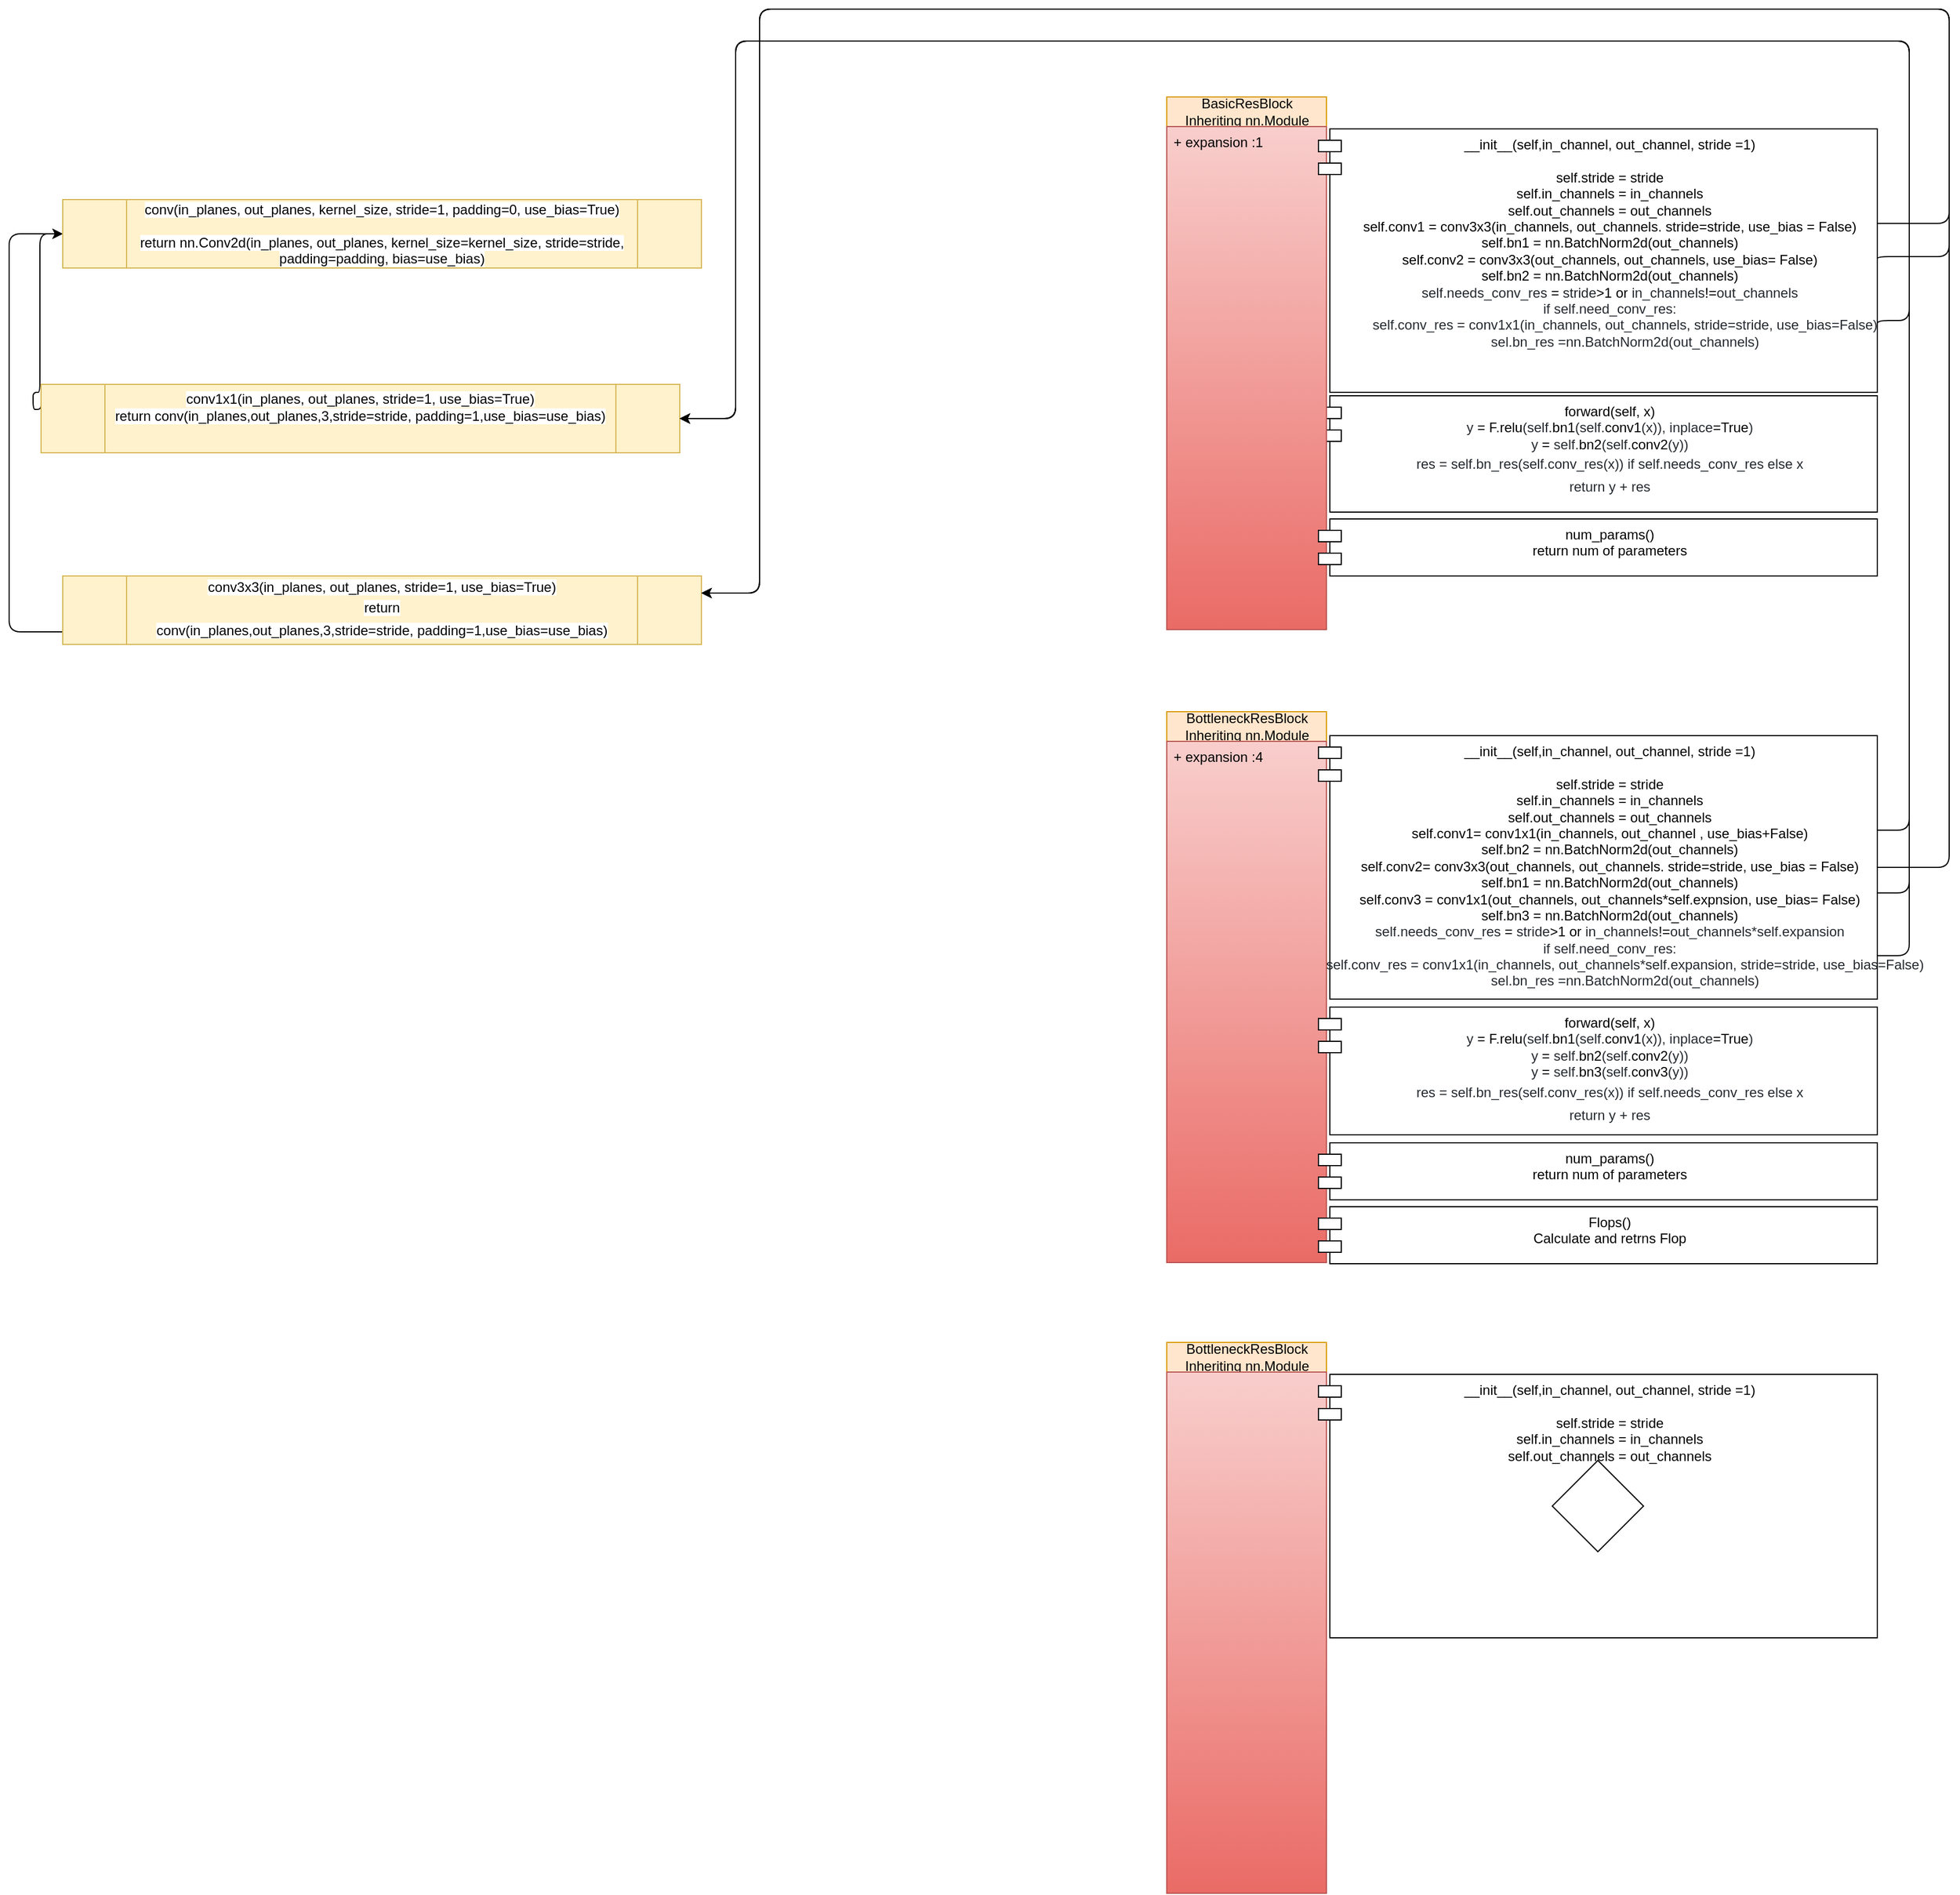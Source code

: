 <mxfile version="14.9.6" type="github" pages="2"><diagram id="mIDMZpxKwtR33cvpWDUD" name="Page-1"><mxGraphModel dx="4321" dy="653" grid="1" gridSize="7" guides="1" tooltips="1" connect="1" arrows="1" fold="1" page="1" pageScale="1" pageWidth="3300" pageHeight="4681" math="0" shadow="0"><root><mxCell id="0"/><mxCell id="1" parent="0"/><mxCell id="5TeKzXtCSBQQUykrGEJ6-19" value="forward(self, x)&lt;br&gt;&lt;span style=&quot;color: rgb(36 , 41 , 47) ; font-family: , , &amp;#34;sf mono&amp;#34; , &amp;#34;menlo&amp;#34; , &amp;#34;consolas&amp;#34; , &amp;#34;liberation mono&amp;#34; , monospace ; background-color: rgb(255 , 255 , 255)&quot;&gt; &lt;/span&gt;&lt;span class=&quot;pl-s1&quot; style=&quot;box-sizing: border-box ; color: rgb(36 , 41 , 47) ; font-family: , , &amp;#34;sf mono&amp;#34; , &amp;#34;menlo&amp;#34; , &amp;#34;consolas&amp;#34; , &amp;#34;liberation mono&amp;#34; , monospace ; background-color: rgb(255 , 255 , 255)&quot;&gt;y&lt;/span&gt;&lt;span style=&quot;color: rgb(36 , 41 , 47) ; font-family: , , &amp;#34;sf mono&amp;#34; , &amp;#34;menlo&amp;#34; , &amp;#34;consolas&amp;#34; , &amp;#34;liberation mono&amp;#34; , monospace ; background-color: rgb(255 , 255 , 255)&quot;&gt; &lt;/span&gt;&lt;span class=&quot;pl-c1&quot; style=&quot;box-sizing: border-box ; font-family: , , &amp;#34;sf mono&amp;#34; , &amp;#34;menlo&amp;#34; , &amp;#34;consolas&amp;#34; , &amp;#34;liberation mono&amp;#34; , monospace ; background-color: rgb(255 , 255 , 255)&quot;&gt;=&lt;/span&gt;&lt;span style=&quot;color: rgb(36 , 41 , 47) ; font-family: , , &amp;#34;sf mono&amp;#34; , &amp;#34;menlo&amp;#34; , &amp;#34;consolas&amp;#34; , &amp;#34;liberation mono&amp;#34; , monospace ; background-color: rgb(255 , 255 , 255)&quot;&gt; &lt;/span&gt;&lt;span class=&quot;pl-v&quot; style=&quot;box-sizing: border-box ; font-family: , , &amp;#34;sf mono&amp;#34; , &amp;#34;menlo&amp;#34; , &amp;#34;consolas&amp;#34; , &amp;#34;liberation mono&amp;#34; , monospace ; background-color: rgb(255 , 255 , 255)&quot;&gt;F&lt;/span&gt;&lt;span style=&quot;color: rgb(36 , 41 , 47) ; font-family: , , &amp;#34;sf mono&amp;#34; , &amp;#34;menlo&amp;#34; , &amp;#34;consolas&amp;#34; , &amp;#34;liberation mono&amp;#34; , monospace ; background-color: rgb(255 , 255 , 255)&quot;&gt;.&lt;/span&gt;&lt;span class=&quot;pl-en&quot; style=&quot;box-sizing: border-box ; font-family: , , &amp;#34;sf mono&amp;#34; , &amp;#34;menlo&amp;#34; , &amp;#34;consolas&amp;#34; , &amp;#34;liberation mono&amp;#34; , monospace ; background-color: rgb(255 , 255 , 255)&quot;&gt;relu&lt;/span&gt;&lt;span style=&quot;color: rgb(36 , 41 , 47) ; font-family: , , &amp;#34;sf mono&amp;#34; , &amp;#34;menlo&amp;#34; , &amp;#34;consolas&amp;#34; , &amp;#34;liberation mono&amp;#34; , monospace ; background-color: rgb(255 , 255 , 255)&quot;&gt;(&lt;/span&gt;&lt;span class=&quot;pl-s1&quot; style=&quot;box-sizing: border-box ; color: rgb(36 , 41 , 47) ; font-family: , , &amp;#34;sf mono&amp;#34; , &amp;#34;menlo&amp;#34; , &amp;#34;consolas&amp;#34; , &amp;#34;liberation mono&amp;#34; , monospace ; background-color: rgb(255 , 255 , 255)&quot;&gt;self&lt;/span&gt;&lt;span style=&quot;color: rgb(36 , 41 , 47) ; font-family: , , &amp;#34;sf mono&amp;#34; , &amp;#34;menlo&amp;#34; , &amp;#34;consolas&amp;#34; , &amp;#34;liberation mono&amp;#34; , monospace ; background-color: rgb(255 , 255 , 255)&quot;&gt;.&lt;/span&gt;&lt;span class=&quot;pl-en&quot; style=&quot;box-sizing: border-box ; font-family: , , &amp;#34;sf mono&amp;#34; , &amp;#34;menlo&amp;#34; , &amp;#34;consolas&amp;#34; , &amp;#34;liberation mono&amp;#34; , monospace ; background-color: rgb(255 , 255 , 255)&quot;&gt;bn1&lt;/span&gt;&lt;span style=&quot;color: rgb(36 , 41 , 47) ; font-family: , , &amp;#34;sf mono&amp;#34; , &amp;#34;menlo&amp;#34; , &amp;#34;consolas&amp;#34; , &amp;#34;liberation mono&amp;#34; , monospace ; background-color: rgb(255 , 255 , 255)&quot;&gt;(&lt;/span&gt;&lt;span class=&quot;pl-s1&quot; style=&quot;box-sizing: border-box ; color: rgb(36 , 41 , 47) ; font-family: , , &amp;#34;sf mono&amp;#34; , &amp;#34;menlo&amp;#34; , &amp;#34;consolas&amp;#34; , &amp;#34;liberation mono&amp;#34; , monospace ; background-color: rgb(255 , 255 , 255)&quot;&gt;self&lt;/span&gt;&lt;span style=&quot;color: rgb(36 , 41 , 47) ; font-family: , , &amp;#34;sf mono&amp;#34; , &amp;#34;menlo&amp;#34; , &amp;#34;consolas&amp;#34; , &amp;#34;liberation mono&amp;#34; , monospace ; background-color: rgb(255 , 255 , 255)&quot;&gt;.&lt;/span&gt;&lt;span class=&quot;pl-en&quot; style=&quot;box-sizing: border-box ; font-family: , , &amp;#34;sf mono&amp;#34; , &amp;#34;menlo&amp;#34; , &amp;#34;consolas&amp;#34; , &amp;#34;liberation mono&amp;#34; , monospace ; background-color: rgb(255 , 255 , 255)&quot;&gt;conv1&lt;/span&gt;&lt;span style=&quot;color: rgb(36 , 41 , 47) ; font-family: , , &amp;#34;sf mono&amp;#34; , &amp;#34;menlo&amp;#34; , &amp;#34;consolas&amp;#34; , &amp;#34;liberation mono&amp;#34; , monospace ; background-color: rgb(255 , 255 , 255)&quot;&gt;(&lt;/span&gt;&lt;span class=&quot;pl-s1&quot; style=&quot;box-sizing: border-box ; color: rgb(36 , 41 , 47) ; font-family: , , &amp;#34;sf mono&amp;#34; , &amp;#34;menlo&amp;#34; , &amp;#34;consolas&amp;#34; , &amp;#34;liberation mono&amp;#34; , monospace ; background-color: rgb(255 , 255 , 255)&quot;&gt;x&lt;/span&gt;&lt;span style=&quot;color: rgb(36 , 41 , 47) ; font-family: , , &amp;#34;sf mono&amp;#34; , &amp;#34;menlo&amp;#34; , &amp;#34;consolas&amp;#34; , &amp;#34;liberation mono&amp;#34; , monospace ; background-color: rgb(255 , 255 , 255)&quot;&gt;)), &lt;/span&gt;&lt;span class=&quot;pl-s1&quot; style=&quot;box-sizing: border-box ; color: rgb(36 , 41 , 47) ; font-family: , , &amp;#34;sf mono&amp;#34; , &amp;#34;menlo&amp;#34; , &amp;#34;consolas&amp;#34; , &amp;#34;liberation mono&amp;#34; , monospace ; background-color: rgb(255 , 255 , 255)&quot;&gt;inplace&lt;/span&gt;&lt;span class=&quot;pl-c1&quot; style=&quot;box-sizing: border-box ; font-family: , , &amp;#34;sf mono&amp;#34; , &amp;#34;menlo&amp;#34; , &amp;#34;consolas&amp;#34; , &amp;#34;liberation mono&amp;#34; , monospace ; background-color: rgb(255 , 255 , 255)&quot;&gt;=&lt;/span&gt;&lt;span class=&quot;pl-c1&quot; style=&quot;box-sizing: border-box ; font-family: , , &amp;#34;sf mono&amp;#34; , &amp;#34;menlo&amp;#34; , &amp;#34;consolas&amp;#34; , &amp;#34;liberation mono&amp;#34; , monospace ; background-color: rgb(255 , 255 , 255)&quot;&gt;True&lt;/span&gt;&lt;span style=&quot;color: rgb(36 , 41 , 47) ; font-family: , , &amp;#34;sf mono&amp;#34; , &amp;#34;menlo&amp;#34; , &amp;#34;consolas&amp;#34; , &amp;#34;liberation mono&amp;#34; , monospace ; background-color: rgb(255 , 255 , 255)&quot;&gt;)&lt;br&gt;&lt;/span&gt;&lt;span class=&quot;pl-s1&quot; style=&quot;box-sizing: border-box ; color: rgb(36 , 41 , 47) ; font-family: , , &amp;#34;sf mono&amp;#34; , &amp;#34;menlo&amp;#34; , &amp;#34;consolas&amp;#34; , &amp;#34;liberation mono&amp;#34; , monospace ; background-color: rgb(255 , 255 , 255)&quot;&gt;y&lt;/span&gt;&lt;span style=&quot;color: rgb(36 , 41 , 47) ; font-family: , , &amp;#34;sf mono&amp;#34; , &amp;#34;menlo&amp;#34; , &amp;#34;consolas&amp;#34; , &amp;#34;liberation mono&amp;#34; , monospace ; background-color: rgb(255 , 255 , 255)&quot;&gt; &lt;/span&gt;&lt;span class=&quot;pl-c1&quot; style=&quot;box-sizing: border-box ; font-family: , , &amp;#34;sf mono&amp;#34; , &amp;#34;menlo&amp;#34; , &amp;#34;consolas&amp;#34; , &amp;#34;liberation mono&amp;#34; , monospace ; background-color: rgb(255 , 255 , 255)&quot;&gt;=&lt;/span&gt;&lt;span style=&quot;color: rgb(36 , 41 , 47) ; font-family: , , &amp;#34;sf mono&amp;#34; , &amp;#34;menlo&amp;#34; , &amp;#34;consolas&amp;#34; , &amp;#34;liberation mono&amp;#34; , monospace ; background-color: rgb(255 , 255 , 255)&quot;&gt; &lt;/span&gt;&lt;span class=&quot;pl-s1&quot; style=&quot;box-sizing: border-box ; color: rgb(36 , 41 , 47) ; font-family: , , &amp;#34;sf mono&amp;#34; , &amp;#34;menlo&amp;#34; , &amp;#34;consolas&amp;#34; , &amp;#34;liberation mono&amp;#34; , monospace ; background-color: rgb(255 , 255 , 255)&quot;&gt;self&lt;/span&gt;&lt;span style=&quot;color: rgb(36 , 41 , 47) ; font-family: , , &amp;#34;sf mono&amp;#34; , &amp;#34;menlo&amp;#34; , &amp;#34;consolas&amp;#34; , &amp;#34;liberation mono&amp;#34; , monospace ; background-color: rgb(255 , 255 , 255)&quot;&gt;.&lt;/span&gt;&lt;span class=&quot;pl-en&quot; style=&quot;box-sizing: border-box ; font-family: , , &amp;#34;sf mono&amp;#34; , &amp;#34;menlo&amp;#34; , &amp;#34;consolas&amp;#34; , &amp;#34;liberation mono&amp;#34; , monospace ; background-color: rgb(255 , 255 , 255)&quot;&gt;bn2&lt;/span&gt;&lt;span style=&quot;color: rgb(36 , 41 , 47) ; font-family: , , &amp;#34;sf mono&amp;#34; , &amp;#34;menlo&amp;#34; , &amp;#34;consolas&amp;#34; , &amp;#34;liberation mono&amp;#34; , monospace ; background-color: rgb(255 , 255 , 255)&quot;&gt;(&lt;/span&gt;&lt;span class=&quot;pl-s1&quot; style=&quot;box-sizing: border-box ; color: rgb(36 , 41 , 47) ; font-family: , , &amp;#34;sf mono&amp;#34; , &amp;#34;menlo&amp;#34; , &amp;#34;consolas&amp;#34; , &amp;#34;liberation mono&amp;#34; , monospace ; background-color: rgb(255 , 255 , 255)&quot;&gt;self&lt;/span&gt;&lt;span style=&quot;color: rgb(36 , 41 , 47) ; font-family: , , &amp;#34;sf mono&amp;#34; , &amp;#34;menlo&amp;#34; , &amp;#34;consolas&amp;#34; , &amp;#34;liberation mono&amp;#34; , monospace ; background-color: rgb(255 , 255 , 255)&quot;&gt;.&lt;/span&gt;&lt;span class=&quot;pl-en&quot; style=&quot;box-sizing: border-box ; font-family: , , &amp;#34;sf mono&amp;#34; , &amp;#34;menlo&amp;#34; , &amp;#34;consolas&amp;#34; , &amp;#34;liberation mono&amp;#34; , monospace ; background-color: rgb(255 , 255 , 255)&quot;&gt;conv2&lt;/span&gt;&lt;span style=&quot;color: rgb(36 , 41 , 47) ; font-family: , , &amp;#34;sf mono&amp;#34; , &amp;#34;menlo&amp;#34; , &amp;#34;consolas&amp;#34; , &amp;#34;liberation mono&amp;#34; , monospace ; background-color: rgb(255 , 255 , 255)&quot;&gt;(&lt;/span&gt;&lt;span class=&quot;pl-s1&quot; style=&quot;box-sizing: border-box ; color: rgb(36 , 41 , 47) ; font-family: , , &amp;#34;sf mono&amp;#34; , &amp;#34;menlo&amp;#34; , &amp;#34;consolas&amp;#34; , &amp;#34;liberation mono&amp;#34; , monospace ; background-color: rgb(255 , 255 , 255)&quot;&gt;y&lt;/span&gt;&lt;span style=&quot;color: rgb(36 , 41 , 47) ; font-family: , , &amp;#34;sf mono&amp;#34; , &amp;#34;menlo&amp;#34; , &amp;#34;consolas&amp;#34; , &amp;#34;liberation mono&amp;#34; , monospace ; background-color: rgb(255 , 255 , 255)&quot;&gt;))&lt;br&gt;&lt;/span&gt;&lt;table class=&quot;highlight tab-size js-file-line-container&quot; style=&quot;border-collapse: collapse ; border-spacing: 0px ; color: rgb(36 , 41 , 47) ; font-family: , &amp;#34;blinkmacsystemfont&amp;#34; , &amp;#34;segoe ui&amp;#34; , &amp;#34;helvetica&amp;#34; , &amp;#34;arial&amp;#34; , sans-serif , &amp;#34;apple color emoji&amp;#34; , &amp;#34;segoe ui emoji&amp;#34; ; font-size: 14px ; background-color: rgb(255 , 255 , 255)&quot;&gt;&lt;tbody style=&quot;box-sizing: border-box&quot;&gt;&lt;tr style=&quot;box-sizing: border-box ; background-color: transparent&quot;&gt;&lt;/tr&gt;&lt;tr style=&quot;box-sizing: border-box&quot;&gt;&lt;td id=&quot;LC61&quot; class=&quot;blob-code blob-code-inner js-file-line&quot; style=&quot;box-sizing: border-box ; padding: 0px 10px ; line-height: 20px ; position: relative ; vertical-align: top ; overflow-wrap: normal ; font-family: , , &amp;#34;sf mono&amp;#34; , &amp;#34;menlo&amp;#34; , &amp;#34;consolas&amp;#34; , &amp;#34;liberation mono&amp;#34; , monospace ; font-size: 12px ; overflow: visible&quot;&gt;        &lt;span class=&quot;pl-s1&quot; style=&quot;box-sizing: border-box&quot;&gt;res&lt;/span&gt; &lt;span class=&quot;pl-c1&quot; style=&quot;box-sizing: border-box&quot;&gt;=&lt;/span&gt; &lt;span class=&quot;pl-s1&quot; style=&quot;box-sizing: border-box&quot;&gt;self&lt;/span&gt;.&lt;span class=&quot;pl-en&quot; style=&quot;box-sizing: border-box&quot;&gt;bn_res&lt;/span&gt;(&lt;span class=&quot;pl-s1&quot; style=&quot;box-sizing: border-box&quot;&gt;self&lt;/span&gt;.&lt;span class=&quot;pl-en&quot; style=&quot;box-sizing: border-box&quot;&gt;conv_res&lt;/span&gt;(&lt;span class=&quot;pl-s1&quot; style=&quot;box-sizing: border-box&quot;&gt;x&lt;/span&gt;)) &lt;span class=&quot;pl-k&quot; style=&quot;box-sizing: border-box&quot;&gt;if&lt;/span&gt; &lt;span class=&quot;pl-s1&quot; style=&quot;box-sizing: border-box&quot;&gt;self&lt;/span&gt;.&lt;span class=&quot;pl-s1&quot; style=&quot;box-sizing: border-box&quot;&gt;needs_conv_res&lt;/span&gt; &lt;span class=&quot;pl-k&quot; style=&quot;box-sizing: border-box&quot;&gt;else&lt;/span&gt; &lt;span class=&quot;pl-s1&quot; style=&quot;box-sizing: border-box&quot;&gt;x&lt;br&gt;return&lt;span style=&quot;font-family: , , &amp;#34;sf mono&amp;#34; , &amp;#34;menlo&amp;#34; , &amp;#34;consolas&amp;#34; , &amp;#34;liberation mono&amp;#34; , monospace&quot;&gt; &lt;/span&gt;&lt;span class=&quot;pl-s1&quot; style=&quot;box-sizing: border-box ; font-family: , , &amp;#34;sf mono&amp;#34; , &amp;#34;menlo&amp;#34; , &amp;#34;consolas&amp;#34; , &amp;#34;liberation mono&amp;#34; , monospace&quot;&gt;y&lt;/span&gt;&lt;span style=&quot;font-family: , , &amp;#34;sf mono&amp;#34; , &amp;#34;menlo&amp;#34; , &amp;#34;consolas&amp;#34; , &amp;#34;liberation mono&amp;#34; , monospace&quot;&gt; &lt;/span&gt;&lt;span class=&quot;pl-c1&quot; style=&quot;box-sizing: border-box ; font-family: , , &amp;#34;sf mono&amp;#34; , &amp;#34;menlo&amp;#34; , &amp;#34;consolas&amp;#34; , &amp;#34;liberation mono&amp;#34; , monospace&quot;&gt;+&lt;/span&gt;&lt;span style=&quot;font-family: , , &amp;#34;sf mono&amp;#34; , &amp;#34;menlo&amp;#34; , &amp;#34;consolas&amp;#34; , &amp;#34;liberation mono&amp;#34; , monospace&quot;&gt; &lt;/span&gt;&lt;span class=&quot;pl-s1&quot; style=&quot;box-sizing: border-box ; font-family: , , &amp;#34;sf mono&amp;#34; , &amp;#34;menlo&amp;#34; , &amp;#34;consolas&amp;#34; , &amp;#34;liberation mono&amp;#34; , monospace&quot;&gt;res&lt;/span&gt;&lt;br&gt;&lt;/span&gt;&lt;/td&gt;&lt;/tr&gt;&lt;tr style=&quot;box-sizing: border-box ; background-color: transparent&quot;&gt;&lt;td id=&quot;L62&quot; class=&quot;blob-num js-line-number&quot; style=&quot;box-sizing: border-box ; padding: 0px 10px ; cursor: pointer ; font-family: , , &amp;#34;sf mono&amp;#34; , &amp;#34;menlo&amp;#34; , &amp;#34;consolas&amp;#34; , &amp;#34;liberation mono&amp;#34; , monospace ; font-size: 12px ; line-height: 20px ; min-width: 50px ; text-align: right ; vertical-align: top ; width: 50px&quot;&gt;&lt;/td&gt;&lt;/tr&gt;&lt;/tbody&gt;&lt;/table&gt;&lt;br&gt;&amp;nbsp;" style="shape=module;align=left;spacingLeft=20;align=center;verticalAlign=top;rounded=0;html=1;" vertex="1" parent="1"><mxGeometry x="1001" y="402" width="490" height="102" as="geometry"/></mxCell><mxCell id="5TeKzXtCSBQQUykrGEJ6-12" style="edgeStyle=orthogonalEdgeStyle;rounded=1;sketch=0;orthogonalLoop=1;jettySize=auto;html=1;entryX=0;entryY=0.5;entryDx=0;entryDy=0;" edge="1" parent="1" source="8cmXExLqv_iDycsSzqJl-5" target="8cmXExLqv_iDycsSzqJl-3"><mxGeometry relative="1" as="geometry"><Array as="points"><mxPoint x="-147" y="609"/><mxPoint x="-147" y="260"/></Array></mxGeometry></mxCell><mxCell id="8cmXExLqv_iDycsSzqJl-5" value="&lt;span style=&quot;line-height: 80%&quot;&gt;&lt;span style=&quot;background-color: rgb(255 , 255 , 255)&quot;&gt;&lt;span class=&quot;pl-en&quot; style=&quot;box-sizing: border-box&quot;&gt;&lt;br&gt;conv3x3&lt;/span&gt;(&lt;span class=&quot;pl-s1&quot; style=&quot;box-sizing: border-box&quot;&gt;in_planes&lt;/span&gt;,  &lt;span class=&quot;pl-s1&quot; style=&quot;box-sizing: border-box&quot;&gt;out_planes&lt;/span&gt;, &lt;span class=&quot;pl-s1&quot; style=&quot;box-sizing: border-box&quot;&gt;stride&lt;/span&gt;&lt;span class=&quot;pl-c1&quot; style=&quot;box-sizing: border-box&quot;&gt;=&lt;/span&gt;&lt;span class=&quot;pl-c1&quot; style=&quot;box-sizing: border-box&quot;&gt;1&lt;/span&gt;, &lt;span class=&quot;pl-s1&quot; style=&quot;box-sizing: border-box&quot;&gt;use_bias&lt;/span&gt;&lt;span class=&quot;pl-c1&quot; style=&quot;box-sizing: border-box&quot;&gt;=&lt;/span&gt;&lt;span class=&quot;pl-c1&quot; style=&quot;box-sizing: border-box&quot;&gt;True&lt;/span&gt;)&lt;br&gt;&lt;/span&gt;&lt;table class=&quot;highlight tab-size js-file-line-container&quot; style=&quot;border-collapse: collapse ; border-spacing: 0px ; font-size: 14px&quot;&gt;&lt;tbody style=&quot;box-sizing: border-box&quot;&gt;&lt;tr style=&quot;box-sizing: border-box&quot;&gt;&lt;/tr&gt;&lt;tr style=&quot;box-sizing: border-box&quot;&gt;&lt;td id=&quot;LC33&quot; class=&quot;blob-code blob-code-inner js-file-line&quot; style=&quot;box-sizing: border-box ; padding: 0px 10px ; line-height: 20px ; position: relative ; vertical-align: top ; overflow-wrap: normal ; font-family: , , &amp;#34;sf mono&amp;#34; , &amp;#34;menlo&amp;#34; , &amp;#34;consolas&amp;#34; , &amp;#34;liberation mono&amp;#34; , monospace ; font-size: 12px ; overflow: visible&quot;&gt;&lt;span style=&quot;background-color: rgb(255 , 255 , 255)&quot;&gt;&lt;span class=&quot;pl-en&quot; style=&quot;box-sizing: border-box&quot;&gt;return conv&lt;/span&gt;(&lt;span class=&quot;pl-s1&quot; style=&quot;box-sizing: border-box&quot;&gt;in_planes&lt;/span&gt;,&lt;span class=&quot;pl-s1&quot; style=&quot;box-sizing: border-box&quot;&gt;out_planes&lt;/span&gt;,&lt;span class=&quot;pl-c1&quot; style=&quot;box-sizing: border-box&quot;&gt;3&lt;/span&gt;,&lt;span class=&quot;pl-s1&quot; style=&quot;box-sizing: border-box&quot;&gt;stride&lt;/span&gt;&lt;span class=&quot;pl-c1&quot; style=&quot;box-sizing: border-box&quot;&gt;=&lt;/span&gt;&lt;span class=&quot;pl-s1&quot; style=&quot;box-sizing: border-box&quot;&gt;stride,&lt;/span&gt;&amp;nbsp;&lt;span class=&quot;pl-s1&quot; style=&quot;box-sizing: border-box&quot;&gt;padding&lt;/span&gt;&lt;span class=&quot;pl-c1&quot; style=&quot;box-sizing: border-box&quot;&gt;=&lt;/span&gt;&lt;span class=&quot;pl-c1&quot; style=&quot;box-sizing: border-box&quot;&gt;1&lt;/span&gt;,&lt;span class=&quot;pl-s1&quot; style=&quot;box-sizing: border-box&quot;&gt;use_bias&lt;/span&gt;&lt;span class=&quot;pl-c1&quot; style=&quot;box-sizing: border-box&quot;&gt;=&lt;/span&gt;&lt;span class=&quot;pl-s1&quot; style=&quot;box-sizing: border-box&quot;&gt;use_bias&lt;/span&gt;)&lt;/span&gt;&lt;/td&gt;&lt;/tr&gt;&lt;tr style=&quot;box-sizing: border-box&quot;&gt;&lt;td id=&quot;L34&quot; class=&quot;blob-num js-line-number&quot; style=&quot;box-sizing: border-box ; padding: 0px 10px ; cursor: pointer ; font-family: , , &amp;#34;sf mono&amp;#34; , &amp;#34;menlo&amp;#34; , &amp;#34;consolas&amp;#34; , &amp;#34;liberation mono&amp;#34; , monospace ; font-size: 12px ; line-height: 20px ; min-width: 50px ; text-align: right ; vertical-align: top ; width: 50px&quot;&gt;&lt;/td&gt;&lt;/tr&gt;&lt;/tbody&gt;&lt;/table&gt;&lt;br&gt;&lt;/span&gt;" style="shape=process;whiteSpace=wrap;html=1;backgroundOutline=1;fillColor=#fff2cc;strokeColor=#d6b656;rounded=0;" vertex="1" parent="1"><mxGeometry x="-100" y="560" width="560" height="60" as="geometry"/></mxCell><mxCell id="5TeKzXtCSBQQUykrGEJ6-14" style="edgeStyle=orthogonalEdgeStyle;rounded=1;sketch=0;orthogonalLoop=1;jettySize=auto;html=1;entryX=0;entryY=0.5;entryDx=0;entryDy=0;exitX=0;exitY=0.25;exitDx=0;exitDy=0;" edge="1" parent="1" source="8cmXExLqv_iDycsSzqJl-4" target="8cmXExLqv_iDycsSzqJl-3"><mxGeometry relative="1" as="geometry"><Array as="points"><mxPoint x="-126" y="414"/><mxPoint x="-126" y="399"/><mxPoint x="-120" y="399"/><mxPoint x="-120" y="260"/></Array></mxGeometry></mxCell><mxCell id="8cmXExLqv_iDycsSzqJl-4" value="&lt;span style=&quot;line-height: 60%&quot;&gt;&lt;span style=&quot;background-color: rgb(255 , 255 , 255)&quot;&gt;&lt;span class=&quot;pl-en&quot; style=&quot;box-sizing: border-box&quot;&gt;&lt;br&gt;&lt;br&gt;&lt;br&gt;&lt;br&gt;conv1x1&lt;/span&gt;(&lt;span class=&quot;pl-s1&quot; style=&quot;box-sizing: border-box&quot;&gt;in_planes&lt;/span&gt;,  &lt;span class=&quot;pl-s1&quot; style=&quot;box-sizing: border-box&quot;&gt;out_planes&lt;/span&gt;, &lt;span class=&quot;pl-s1&quot; style=&quot;box-sizing: border-box&quot;&gt;stride&lt;/span&gt;&lt;span class=&quot;pl-c1&quot; style=&quot;box-sizing: border-box&quot;&gt;=&lt;/span&gt;&lt;span class=&quot;pl-c1&quot; style=&quot;box-sizing: border-box&quot;&gt;1&lt;/span&gt;, &lt;span class=&quot;pl-s1&quot; style=&quot;box-sizing: border-box&quot;&gt;use_bias&lt;/span&gt;&lt;span class=&quot;pl-c1&quot; style=&quot;box-sizing: border-box&quot;&gt;=&lt;/span&gt;&lt;span class=&quot;pl-c1&quot; style=&quot;box-sizing: border-box&quot;&gt;True&lt;/span&gt;)&lt;br&gt;&lt;/span&gt;&lt;span style=&quot;background-color: rgb(255 , 255 , 255)&quot;&gt;&lt;span class=&quot;pl-en&quot; style=&quot;box-sizing: border-box&quot;&gt;return conv&lt;/span&gt;(&lt;span class=&quot;pl-s1&quot; style=&quot;box-sizing: border-box&quot;&gt;in_planes&lt;/span&gt;,&lt;span class=&quot;pl-s1&quot; style=&quot;box-sizing: border-box&quot;&gt;out_planes&lt;/span&gt;,&lt;span class=&quot;pl-c1&quot; style=&quot;box-sizing: border-box&quot;&gt;3&lt;/span&gt;,&lt;span class=&quot;pl-s1&quot; style=&quot;box-sizing: border-box&quot;&gt;stride&lt;/span&gt;&lt;span class=&quot;pl-c1&quot; style=&quot;box-sizing: border-box&quot;&gt;=&lt;/span&gt;&lt;span class=&quot;pl-s1&quot; style=&quot;box-sizing: border-box&quot;&gt;stride,&lt;/span&gt;&amp;nbsp;&lt;span class=&quot;pl-s1&quot; style=&quot;box-sizing: border-box&quot;&gt;padding&lt;/span&gt;&lt;span class=&quot;pl-c1&quot; style=&quot;box-sizing: border-box&quot;&gt;=&lt;/span&gt;&lt;span class=&quot;pl-c1&quot; style=&quot;box-sizing: border-box&quot;&gt;1&lt;/span&gt;,&lt;span class=&quot;pl-s1&quot; style=&quot;box-sizing: border-box&quot;&gt;use_bias&lt;/span&gt;&lt;span class=&quot;pl-c1&quot; style=&quot;box-sizing: border-box&quot;&gt;=&lt;/span&gt;&lt;span class=&quot;pl-s1&quot; style=&quot;box-sizing: border-box&quot;&gt;use_bias&lt;/span&gt;)&lt;br&gt;&lt;/span&gt;&lt;span style=&quot;background-color: rgb(255 , 255 , 255)&quot;&gt;&lt;br&gt;&lt;br&gt;&lt;br&gt;&lt;/span&gt;&lt;table class=&quot;highlight tab-size js-file-line-container&quot; style=&quot;border-collapse: collapse ; border-spacing: 0px ; font-size: 14px&quot;&gt;&lt;tbody style=&quot;box-sizing: border-box&quot;&gt;&lt;tr style=&quot;box-sizing: border-box&quot;&gt;&lt;/tr&gt;&lt;tr style=&quot;box-sizing: border-box&quot;&gt;&lt;td id=&quot;LC29&quot; class=&quot;blob-code blob-code-inner js-file-line&quot; style=&quot;box-sizing: border-box ; padding: 0px 10px ; line-height: 20px ; position: relative ; vertical-align: top ; overflow-wrap: normal ; font-family: , , &amp;#34;sf mono&amp;#34; , &amp;#34;menlo&amp;#34; , &amp;#34;consolas&amp;#34; , &amp;#34;liberation mono&amp;#34; , monospace ; font-size: 12px ; overflow: visible&quot;&gt;&lt;br&gt;&lt;/td&gt;&lt;/tr&gt;&lt;tr style=&quot;box-sizing: border-box&quot;&gt;&lt;td id=&quot;L30&quot; class=&quot;blob-num js-line-number&quot; style=&quot;box-sizing: border-box ; padding: 0px 10px ; cursor: pointer ; font-family: , , &amp;#34;sf mono&amp;#34; , &amp;#34;menlo&amp;#34; , &amp;#34;consolas&amp;#34; , &amp;#34;liberation mono&amp;#34; , monospace ; font-size: 12px ; line-height: 20px ; min-width: 50px ; text-align: right ; vertical-align: top ; width: 50px&quot;&gt;&lt;/td&gt;&lt;/tr&gt;&lt;/tbody&gt;&lt;/table&gt;&lt;br&gt;&lt;/span&gt;" style="shape=process;whiteSpace=wrap;html=1;backgroundOutline=1;fillColor=#fff2cc;strokeColor=#d6b656;" vertex="1" parent="1"><mxGeometry x="-119" y="392" width="560" height="60" as="geometry"/></mxCell><mxCell id="8cmXExLqv_iDycsSzqJl-3" value="&lt;span style=&quot;line-height: 60%&quot;&gt;&lt;span class=&quot;pl-en&quot; style=&quot;background-color: rgb(255 , 255 , 255) ; box-sizing: border-box&quot;&gt;conv&lt;/span&gt;&lt;span style=&quot;background-color: rgb(255 , 255 , 255)&quot;&gt;(&lt;/span&gt;&lt;span class=&quot;pl-s1&quot; style=&quot;background-color: rgb(255 , 255 , 255) ; box-sizing: border-box&quot;&gt;in_planes&lt;/span&gt;&lt;span style=&quot;background-color: rgb(255 , 255 , 255)&quot;&gt;,  &lt;/span&gt;&lt;span class=&quot;pl-s1&quot; style=&quot;background-color: rgb(255 , 255 , 255) ; box-sizing: border-box&quot;&gt;out_planes&lt;/span&gt;&lt;span style=&quot;background-color: rgb(255 , 255 , 255)&quot;&gt;, &lt;/span&gt;&lt;span class=&quot;pl-s1&quot; style=&quot;background-color: rgb(255 , 255 , 255) ; box-sizing: border-box&quot;&gt;kernel_size&lt;/span&gt;&lt;span style=&quot;background-color: rgb(255 , 255 , 255)&quot;&gt;, &lt;/span&gt;&lt;span class=&quot;pl-s1&quot; style=&quot;background-color: rgb(255 , 255 , 255) ; box-sizing: border-box&quot;&gt;stride&lt;/span&gt;&lt;span class=&quot;pl-c1&quot; style=&quot;background-color: rgb(255 , 255 , 255) ; box-sizing: border-box&quot;&gt;=&lt;/span&gt;&lt;span class=&quot;pl-c1&quot; style=&quot;background-color: rgb(255 , 255 , 255) ; box-sizing: border-box&quot;&gt;1&lt;/span&gt;&lt;span style=&quot;background-color: rgb(255 , 255 , 255)&quot;&gt;, &lt;/span&gt;&lt;span class=&quot;pl-s1&quot; style=&quot;background-color: rgb(255 , 255 , 255) ; box-sizing: border-box&quot;&gt;padding&lt;/span&gt;&lt;span class=&quot;pl-c1&quot; style=&quot;background-color: rgb(255 , 255 , 255) ; box-sizing: border-box&quot;&gt;=&lt;/span&gt;&lt;span class=&quot;pl-c1&quot; style=&quot;background-color: rgb(255 , 255 , 255) ; box-sizing: border-box&quot;&gt;0&lt;/span&gt;&lt;span style=&quot;background-color: rgb(255 , 255 , 255)&quot;&gt;, &lt;/span&gt;&lt;span class=&quot;pl-s1&quot; style=&quot;background-color: rgb(255 , 255 , 255) ; box-sizing: border-box&quot;&gt;use_bias&lt;/span&gt;&lt;span class=&quot;pl-c1&quot; style=&quot;background-color: rgb(255 , 255 , 255) ; box-sizing: border-box&quot;&gt;=&lt;/span&gt;&lt;span class=&quot;pl-c1&quot; style=&quot;background-color: rgb(255 , 255 , 255) ; box-sizing: border-box&quot;&gt;True&lt;/span&gt;&lt;span style=&quot;background-color: rgb(255 , 255 , 255)&quot;&gt;)&lt;br&gt;&lt;br&gt;&lt;span class=&quot;pl-k&quot; style=&quot;box-sizing: border-box&quot;&gt;return&lt;/span&gt; &lt;span class=&quot;pl-s1&quot; style=&quot;box-sizing: border-box&quot;&gt;nn&lt;/span&gt;.&lt;span class=&quot;pl-v&quot; style=&quot;box-sizing: border-box&quot;&gt;Conv2d&lt;/span&gt;(&lt;span class=&quot;pl-s1&quot; style=&quot;box-sizing: border-box&quot;&gt;in_planes&lt;/span&gt;, &lt;span class=&quot;pl-s1&quot; style=&quot;box-sizing: border-box&quot;&gt;out_planes&lt;/span&gt;, &lt;span class=&quot;pl-s1&quot; style=&quot;box-sizing: border-box&quot;&gt;kernel_size&lt;/span&gt;&lt;span class=&quot;pl-c1&quot; style=&quot;box-sizing: border-box&quot;&gt;=&lt;/span&gt;&lt;span class=&quot;pl-s1&quot; style=&quot;box-sizing: border-box&quot;&gt;kernel_size&lt;/span&gt;, &lt;span class=&quot;pl-s1&quot; style=&quot;box-sizing: border-box&quot;&gt;stride&lt;/span&gt;&lt;span class=&quot;pl-c1&quot; style=&quot;box-sizing: border-box&quot;&gt;=&lt;/span&gt;&lt;span class=&quot;pl-s1&quot; style=&quot;box-sizing: border-box&quot;&gt;stride&lt;/span&gt;, &lt;span class=&quot;pl-s1&quot; style=&quot;box-sizing: border-box&quot;&gt;padding&lt;/span&gt;&lt;span class=&quot;pl-c1&quot; style=&quot;box-sizing: border-box&quot;&gt;=&lt;/span&gt;&lt;span class=&quot;pl-s1&quot; style=&quot;box-sizing: border-box&quot;&gt;padding&lt;/span&gt;, &lt;span class=&quot;pl-s1&quot; style=&quot;box-sizing: border-box&quot;&gt;bias&lt;/span&gt;&lt;span class=&quot;pl-c1&quot; style=&quot;box-sizing: border-box&quot;&gt;=&lt;/span&gt;&lt;span class=&quot;pl-s1&quot; style=&quot;box-sizing: border-box&quot;&gt;use_bias&lt;/span&gt;)&lt;br&gt;&lt;/span&gt;&lt;/span&gt;" style="shape=process;whiteSpace=wrap;html=1;backgroundOutline=1;fillColor=#fff2cc;strokeColor=#d6b656;" vertex="1" parent="1"><mxGeometry x="-100" y="230" width="560" height="60" as="geometry"/></mxCell><mxCell id="5TeKzXtCSBQQUykrGEJ6-1" value="BasicResBlock&lt;br&gt;Inheriting nn.Module" style="swimlane;fontStyle=0;childLayout=stackLayout;horizontal=1;startSize=26;fillColor=#ffe6cc;horizontalStack=0;resizeParent=1;resizeParentMax=0;resizeLast=0;collapsible=1;marginBottom=0;rounded=0;strokeColor=#d79b00;html=1;" vertex="1" parent="1"><mxGeometry x="868" y="140" width="140" height="467" as="geometry"/></mxCell><mxCell id="5TeKzXtCSBQQUykrGEJ6-2" value="+ expansion :1" style="text;fillColor=#f8cecc;align=left;verticalAlign=top;spacingLeft=4;spacingRight=4;overflow=hidden;rotatable=0;points=[[0,0.5],[1,0.5]];portConstraint=eastwest;strokeColor=#b85450;gradientColor=#ea6b66;" vertex="1" parent="5TeKzXtCSBQQUykrGEJ6-1"><mxGeometry y="26" width="140" height="441" as="geometry"/></mxCell><mxCell id="5TeKzXtCSBQQUykrGEJ6-11" style="edgeStyle=orthogonalEdgeStyle;rounded=1;sketch=0;orthogonalLoop=1;jettySize=auto;html=1;entryX=1;entryY=0.25;entryDx=0;entryDy=0;exitX=0.996;exitY=0.359;exitDx=0;exitDy=0;exitPerimeter=0;" edge="1" parent="1" source="5TeKzXtCSBQQUykrGEJ6-5" target="8cmXExLqv_iDycsSzqJl-5"><mxGeometry relative="1" as="geometry"><mxPoint x="1274" y="469" as="sourcePoint"/><Array as="points"><mxPoint x="1554" y="251"/><mxPoint x="1554" y="63"/><mxPoint x="511" y="63"/><mxPoint x="511" y="575"/></Array></mxGeometry></mxCell><mxCell id="5TeKzXtCSBQQUykrGEJ6-17" style="edgeStyle=orthogonalEdgeStyle;rounded=1;sketch=0;orthogonalLoop=1;jettySize=auto;html=1;exitX=1;exitY=0.5;exitDx=0;exitDy=0;" edge="1" parent="1" source="5TeKzXtCSBQQUykrGEJ6-5"><mxGeometry relative="1" as="geometry"><mxPoint x="1487" y="280" as="sourcePoint"/><mxPoint x="460" y="575" as="targetPoint"/><Array as="points"><mxPoint x="1491" y="280"/><mxPoint x="1554" y="280"/><mxPoint x="1554" y="63"/><mxPoint x="511" y="63"/><mxPoint x="511" y="575"/></Array></mxGeometry></mxCell><mxCell id="5TeKzXtCSBQQUykrGEJ6-18" style="edgeStyle=orthogonalEdgeStyle;rounded=1;sketch=0;orthogonalLoop=1;jettySize=auto;html=1;entryX=1;entryY=0.5;entryDx=0;entryDy=0;exitX=1;exitY=0.75;exitDx=0;exitDy=0;" edge="1" parent="1" source="5TeKzXtCSBQQUykrGEJ6-5" target="8cmXExLqv_iDycsSzqJl-4"><mxGeometry relative="1" as="geometry"><Array as="points"><mxPoint x="1491" y="336"/><mxPoint x="1519" y="336"/><mxPoint x="1519" y="91"/><mxPoint x="490" y="91"/><mxPoint x="490" y="422"/></Array></mxGeometry></mxCell><mxCell id="5TeKzXtCSBQQUykrGEJ6-5" value="__init__(self,in_channel, out_channel, stride =1)&lt;br&gt;&lt;br&gt;self.stride = stride&lt;br&gt;self.in_channels = in_channels&lt;br&gt;self.out_channels = out_channels&lt;br&gt;self.conv1 = conv3x3(in_channels, out_channels. stride=stride, use_bias = False)&lt;br&gt;self.bn1 = nn.BatchNorm2d(out_channels)&lt;br&gt;self.conv2 = conv3x3(out_channels, out_channels, use_bias= False)&lt;br&gt;self.bn2 = nn.BatchNorm2d(out_channels)&lt;br&gt;&lt;span class=&quot;pl-s1&quot; style=&quot;box-sizing: border-box ; color: rgb(36 , 41 , 47) ; font-family: , , &amp;#34;sf mono&amp;#34; , &amp;#34;menlo&amp;#34; , &amp;#34;consolas&amp;#34; , &amp;#34;liberation mono&amp;#34; , monospace ; background-color: rgb(255 , 255 , 255)&quot;&gt;self&lt;/span&gt;&lt;span style=&quot;color: rgb(36 , 41 , 47) ; font-family: , , &amp;#34;sf mono&amp;#34; , &amp;#34;menlo&amp;#34; , &amp;#34;consolas&amp;#34; , &amp;#34;liberation mono&amp;#34; , monospace ; background-color: rgb(255 , 255 , 255)&quot;&gt;.&lt;/span&gt;&lt;span class=&quot;pl-s1&quot; style=&quot;box-sizing: border-box ; color: rgb(36 , 41 , 47) ; font-family: , , &amp;#34;sf mono&amp;#34; , &amp;#34;menlo&amp;#34; , &amp;#34;consolas&amp;#34; , &amp;#34;liberation mono&amp;#34; , monospace ; background-color: rgb(255 , 255 , 255)&quot;&gt;needs_conv_res&lt;/span&gt;&lt;span style=&quot;color: rgb(36 , 41 , 47) ; font-family: , , &amp;#34;sf mono&amp;#34; , &amp;#34;menlo&amp;#34; , &amp;#34;consolas&amp;#34; , &amp;#34;liberation mono&amp;#34; , monospace ; background-color: rgb(255 , 255 , 255)&quot;&gt; &lt;/span&gt;&lt;span class=&quot;pl-c1&quot; style=&quot;box-sizing: border-box ; font-family: , , &amp;#34;sf mono&amp;#34; , &amp;#34;menlo&amp;#34; , &amp;#34;consolas&amp;#34; , &amp;#34;liberation mono&amp;#34; , monospace ; background-color: rgb(255 , 255 , 255)&quot;&gt;=&lt;/span&gt;&lt;span style=&quot;color: rgb(36 , 41 , 47) ; font-family: , , &amp;#34;sf mono&amp;#34; , &amp;#34;menlo&amp;#34; , &amp;#34;consolas&amp;#34; , &amp;#34;liberation mono&amp;#34; , monospace ; background-color: rgb(255 , 255 , 255)&quot;&gt; &lt;/span&gt;&lt;span class=&quot;pl-s1&quot; style=&quot;box-sizing: border-box ; color: rgb(36 , 41 , 47) ; font-family: , , &amp;#34;sf mono&amp;#34; , &amp;#34;menlo&amp;#34; , &amp;#34;consolas&amp;#34; , &amp;#34;liberation mono&amp;#34; , monospace ; background-color: rgb(255 , 255 , 255)&quot;&gt;stride&lt;/span&gt;&lt;span class=&quot;pl-c1&quot; style=&quot;box-sizing: border-box ; font-family: , , &amp;#34;sf mono&amp;#34; , &amp;#34;menlo&amp;#34; , &amp;#34;consolas&amp;#34; , &amp;#34;liberation mono&amp;#34; , monospace ; background-color: rgb(255 , 255 , 255)&quot;&gt;&amp;gt;&lt;/span&gt;&lt;span class=&quot;pl-c1&quot; style=&quot;box-sizing: border-box ; font-family: , , &amp;#34;sf mono&amp;#34; , &amp;#34;menlo&amp;#34; , &amp;#34;consolas&amp;#34; , &amp;#34;liberation mono&amp;#34; , monospace ; background-color: rgb(255 , 255 , 255)&quot;&gt;1&lt;/span&gt;&lt;span style=&quot;color: rgb(36 , 41 , 47) ; font-family: , , &amp;#34;sf mono&amp;#34; , &amp;#34;menlo&amp;#34; , &amp;#34;consolas&amp;#34; , &amp;#34;liberation mono&amp;#34; , monospace ; background-color: rgb(255 , 255 , 255)&quot;&gt; &lt;/span&gt;&lt;span class=&quot;pl-c1&quot; style=&quot;box-sizing: border-box ; font-family: , , &amp;#34;sf mono&amp;#34; , &amp;#34;menlo&amp;#34; , &amp;#34;consolas&amp;#34; , &amp;#34;liberation mono&amp;#34; , monospace ; background-color: rgb(255 , 255 , 255)&quot;&gt;or&lt;/span&gt;&lt;span style=&quot;color: rgb(36 , 41 , 47) ; font-family: , , &amp;#34;sf mono&amp;#34; , &amp;#34;menlo&amp;#34; , &amp;#34;consolas&amp;#34; , &amp;#34;liberation mono&amp;#34; , monospace ; background-color: rgb(255 , 255 , 255)&quot;&gt; &lt;/span&gt;&lt;span class=&quot;pl-s1&quot; style=&quot;box-sizing: border-box ; color: rgb(36 , 41 , 47) ; font-family: , , &amp;#34;sf mono&amp;#34; , &amp;#34;menlo&amp;#34; , &amp;#34;consolas&amp;#34; , &amp;#34;liberation mono&amp;#34; , monospace ; background-color: rgb(255 , 255 , 255)&quot;&gt;in_channels&lt;/span&gt;&lt;span class=&quot;pl-c1&quot; style=&quot;box-sizing: border-box ; font-family: , , &amp;#34;sf mono&amp;#34; , &amp;#34;menlo&amp;#34; , &amp;#34;consolas&amp;#34; , &amp;#34;liberation mono&amp;#34; , monospace ; background-color: rgb(255 , 255 , 255)&quot;&gt;!=&lt;/span&gt;&lt;span class=&quot;pl-s1&quot; style=&quot;box-sizing: border-box ; color: rgb(36 , 41 , 47) ; font-family: , , &amp;#34;sf mono&amp;#34; , &amp;#34;menlo&amp;#34; , &amp;#34;consolas&amp;#34; , &amp;#34;liberation mono&amp;#34; , monospace ; background-color: rgb(255 , 255 , 255)&quot;&gt;out_channels&lt;br&gt;if self.need_conv_res:&lt;br&gt;&lt;div&gt;&lt;span style=&quot;white-space: pre&quot;&gt;&#9;&lt;/span&gt;self.conv_res =&amp;nbsp;&lt;span class=&quot;pl-en&quot; style=&quot;box-sizing: border-box&quot;&gt;conv1x1&lt;/span&gt;(&lt;span class=&quot;pl-s1&quot; style=&quot;box-sizing: border-box&quot;&gt;in_channels&lt;/span&gt;, &lt;span class=&quot;pl-s1&quot; style=&quot;box-sizing: border-box&quot;&gt;out_channels&lt;/span&gt;, &lt;span class=&quot;pl-s1&quot; style=&quot;box-sizing: border-box&quot;&gt;stride&lt;/span&gt;&lt;span class=&quot;pl-c1&quot; style=&quot;box-sizing: border-box&quot;&gt;=&lt;/span&gt;&lt;span class=&quot;pl-s1&quot; style=&quot;box-sizing: border-box&quot;&gt;stride&lt;/span&gt;, &lt;span class=&quot;pl-s1&quot; style=&quot;box-sizing: border-box&quot;&gt;use_bias&lt;/span&gt;&lt;span class=&quot;pl-c1&quot; style=&quot;box-sizing: border-box&quot;&gt;=&lt;/span&gt;&lt;span class=&quot;pl-c1&quot; style=&quot;box-sizing: border-box&quot;&gt;False&lt;/span&gt;)&lt;/div&gt;&lt;div&gt;&lt;span style=&quot;white-space: pre&quot;&gt;&#9;&lt;/span&gt;sel.bn_res =nn.BatchNorm2d(out_channels)&lt;br&gt;&lt;/div&gt;&lt;table class=&quot;highlight tab-size js-file-line-container&quot; style=&quot;border-collapse: collapse ; border-spacing: 0px ; font-family: , &amp;#34;blinkmacsystemfont&amp;#34; , &amp;#34;segoe ui&amp;#34; , &amp;#34;helvetica&amp;#34; , &amp;#34;arial&amp;#34; , sans-serif , &amp;#34;apple color emoji&amp;#34; , &amp;#34;segoe ui emoji&amp;#34; ; font-size: 14px&quot;&gt;&lt;tbody style=&quot;box-sizing: border-box&quot;&gt;&lt;tr style=&quot;box-sizing: border-box ; background-color: transparent&quot;&gt;&lt;td id=&quot;LC54&quot; class=&quot;blob-code blob-code-inner js-file-line&quot; style=&quot;box-sizing: border-box ; padding: 0px 10px ; line-height: 20px ; position: relative ; vertical-align: top ; overflow-wrap: normal ; font-family: , , &amp;#34;sf mono&amp;#34; , &amp;#34;menlo&amp;#34; , &amp;#34;consolas&amp;#34; , &amp;#34;liberation mono&amp;#34; , monospace ; font-size: 12px ; overflow: visible&quot;&gt;&lt;/td&gt;&lt;/tr&gt;&lt;tr style=&quot;box-sizing: border-box ; background-color: transparent&quot;&gt;&lt;td id=&quot;L56&quot; class=&quot;blob-num js-line-number&quot; style=&quot;box-sizing: border-box ; padding: 0px 10px ; cursor: pointer ; font-family: , , &amp;#34;sf mono&amp;#34; , &amp;#34;menlo&amp;#34; , &amp;#34;consolas&amp;#34; , &amp;#34;liberation mono&amp;#34; , monospace ; font-size: 12px ; line-height: 20px ; min-width: 50px ; vertical-align: top ; width: 50px&quot;&gt;&lt;/td&gt;&lt;td id=&quot;LC56&quot; class=&quot;blob-code blob-code-inner js-file-line&quot; style=&quot;box-sizing: border-box ; padding: 0px 10px ; line-height: 20px ; position: relative ; vertical-align: top ; overflow-wrap: normal ; font-family: , , &amp;#34;sf mono&amp;#34; , &amp;#34;menlo&amp;#34; , &amp;#34;consolas&amp;#34; , &amp;#34;liberation mono&amp;#34; , monospace ; font-size: 12px ; overflow: visible&quot;&gt;&lt;br&gt;&lt;br&gt;&lt;/td&gt;&lt;/tr&gt;&lt;/tbody&gt;&lt;/table&gt;&lt;/span&gt;" style="shape=module;align=left;spacingLeft=20;align=center;verticalAlign=top;rounded=0;html=1;" vertex="1" parent="1"><mxGeometry x="1001" y="168" width="490" height="231" as="geometry"/></mxCell><mxCell id="5TeKzXtCSBQQUykrGEJ6-22" value="num_params()&lt;br&gt;return num of parameters" style="shape=module;align=left;spacingLeft=20;align=center;verticalAlign=top;rounded=0;html=1;" vertex="1" parent="1"><mxGeometry x="1001" y="510" width="490" height="50" as="geometry"/></mxCell><mxCell id="5TeKzXtCSBQQUykrGEJ6-25" value="BottleneckResBlock&lt;br&gt;Inheriting nn.Module" style="swimlane;fontStyle=0;childLayout=stackLayout;horizontal=1;startSize=26;fillColor=#ffe6cc;horizontalStack=0;resizeParent=1;resizeParentMax=0;resizeLast=0;collapsible=1;marginBottom=0;rounded=0;strokeColor=#d79b00;html=1;" vertex="1" parent="1"><mxGeometry x="868" y="679" width="140" height="483" as="geometry"/></mxCell><mxCell id="5TeKzXtCSBQQUykrGEJ6-26" value="+ expansion :4" style="text;fillColor=#f8cecc;align=left;verticalAlign=top;spacingLeft=4;spacingRight=4;overflow=hidden;rotatable=0;points=[[0,0.5],[1,0.5]];portConstraint=eastwest;strokeColor=#b85450;gradientColor=#ea6b66;" vertex="1" parent="5TeKzXtCSBQQUykrGEJ6-25"><mxGeometry y="26" width="140" height="457" as="geometry"/></mxCell><mxCell id="5TeKzXtCSBQQUykrGEJ6-24" value="Flops()&lt;br&gt;Calculate and retrns Flop&lt;br&gt;" style="shape=module;align=left;spacingLeft=20;align=center;verticalAlign=top;rounded=0;html=1;" vertex="1" parent="1"><mxGeometry x="1001" y="1113" width="490" height="50" as="geometry"/></mxCell><mxCell id="5TeKzXtCSBQQUykrGEJ6-28" style="edgeStyle=orthogonalEdgeStyle;rounded=1;sketch=0;orthogonalLoop=1;jettySize=auto;html=1;entryX=1;entryY=0.5;entryDx=0;entryDy=0;exitX=0.998;exitY=0.359;exitDx=0;exitDy=0;exitPerimeter=0;" edge="1" parent="1" source="5TeKzXtCSBQQUykrGEJ6-27" target="8cmXExLqv_iDycsSzqJl-4"><mxGeometry relative="1" as="geometry"><mxPoint x="1533" y="315" as="targetPoint"/><Array as="points"><mxPoint x="1519" y="783"/><mxPoint x="1519" y="91"/><mxPoint x="490" y="91"/><mxPoint x="490" y="422"/></Array></mxGeometry></mxCell><mxCell id="5TeKzXtCSBQQUykrGEJ6-30" style="edgeStyle=orthogonalEdgeStyle;rounded=1;sketch=0;orthogonalLoop=1;jettySize=auto;html=1;entryX=1;entryY=0.25;entryDx=0;entryDy=0;exitX=1;exitY=0.5;exitDx=0;exitDy=0;" edge="1" parent="1" source="5TeKzXtCSBQQUykrGEJ6-27" target="8cmXExLqv_iDycsSzqJl-5"><mxGeometry relative="1" as="geometry"><Array as="points"><mxPoint x="1554" y="816"/><mxPoint x="1554" y="63"/><mxPoint x="511" y="63"/><mxPoint x="511" y="575"/></Array></mxGeometry></mxCell><mxCell id="5TeKzXtCSBQQUykrGEJ6-32" style="edgeStyle=orthogonalEdgeStyle;rounded=1;sketch=0;orthogonalLoop=1;jettySize=auto;html=1;exitX=1;exitY=0.597;exitDx=0;exitDy=0;exitPerimeter=0;entryX=1;entryY=0.5;entryDx=0;entryDy=0;" edge="1" parent="1" source="5TeKzXtCSBQQUykrGEJ6-27" target="8cmXExLqv_iDycsSzqJl-4"><mxGeometry relative="1" as="geometry"><mxPoint x="1673" y="938" as="targetPoint"/><Array as="points"><mxPoint x="1519" y="838"/><mxPoint x="1519" y="91"/><mxPoint x="490" y="91"/><mxPoint x="490" y="422"/></Array></mxGeometry></mxCell><mxCell id="5TeKzXtCSBQQUykrGEJ6-33" style="edgeStyle=orthogonalEdgeStyle;rounded=1;sketch=0;orthogonalLoop=1;jettySize=auto;html=1;entryX=1;entryY=0.5;entryDx=0;entryDy=0;exitX=1;exitY=0.835;exitDx=0;exitDy=0;exitPerimeter=0;" edge="1" parent="1" source="5TeKzXtCSBQQUykrGEJ6-27" target="8cmXExLqv_iDycsSzqJl-4"><mxGeometry relative="1" as="geometry"><Array as="points"><mxPoint x="1519" y="893"/><mxPoint x="1519" y="91"/><mxPoint x="490" y="91"/><mxPoint x="490" y="422"/></Array></mxGeometry></mxCell><mxCell id="5TeKzXtCSBQQUykrGEJ6-27" value="__init__(self,in_channel, out_channel, stride =1)&lt;br&gt;&lt;br&gt;self.stride = stride&lt;br&gt;self.in_channels = in_channels&lt;br&gt;self.out_channels = out_channels&lt;br&gt;self.conv1= conv1x1(in_channels, out_channel , use_bias+False)&lt;br&gt;self.bn2 = nn.BatchNorm2d(out_channels)&lt;br&gt;self.conv2= conv3x3(out_channels, out_channels. stride=stride, use_bias = False)&lt;br&gt;self.bn1 = nn.BatchNorm2d(out_channels)&lt;br&gt;self.conv3 = conv1x1(out_channels, out_channels*self.expnsion, use_bias= False)&lt;br&gt;self.bn3 = nn.BatchNorm2d(out_channels)&lt;br&gt;&lt;span class=&quot;pl-s1&quot; style=&quot;box-sizing: border-box ; color: rgb(36 , 41 , 47) ; font-family: , , &amp;#34;sf mono&amp;#34; , &amp;#34;menlo&amp;#34; , &amp;#34;consolas&amp;#34; , &amp;#34;liberation mono&amp;#34; , monospace ; background-color: rgb(255 , 255 , 255)&quot;&gt;self&lt;/span&gt;&lt;span style=&quot;color: rgb(36 , 41 , 47) ; font-family: , , &amp;#34;sf mono&amp;#34; , &amp;#34;menlo&amp;#34; , &amp;#34;consolas&amp;#34; , &amp;#34;liberation mono&amp;#34; , monospace ; background-color: rgb(255 , 255 , 255)&quot;&gt;.&lt;/span&gt;&lt;span class=&quot;pl-s1&quot; style=&quot;box-sizing: border-box ; color: rgb(36 , 41 , 47) ; font-family: , , &amp;#34;sf mono&amp;#34; , &amp;#34;menlo&amp;#34; , &amp;#34;consolas&amp;#34; , &amp;#34;liberation mono&amp;#34; , monospace ; background-color: rgb(255 , 255 , 255)&quot;&gt;needs_conv_res&lt;/span&gt;&lt;span style=&quot;color: rgb(36 , 41 , 47) ; font-family: , , &amp;#34;sf mono&amp;#34; , &amp;#34;menlo&amp;#34; , &amp;#34;consolas&amp;#34; , &amp;#34;liberation mono&amp;#34; , monospace ; background-color: rgb(255 , 255 , 255)&quot;&gt; &lt;/span&gt;&lt;span class=&quot;pl-c1&quot; style=&quot;box-sizing: border-box ; font-family: , , &amp;#34;sf mono&amp;#34; , &amp;#34;menlo&amp;#34; , &amp;#34;consolas&amp;#34; , &amp;#34;liberation mono&amp;#34; , monospace ; background-color: rgb(255 , 255 , 255)&quot;&gt;=&lt;/span&gt;&lt;span style=&quot;color: rgb(36 , 41 , 47) ; font-family: , , &amp;#34;sf mono&amp;#34; , &amp;#34;menlo&amp;#34; , &amp;#34;consolas&amp;#34; , &amp;#34;liberation mono&amp;#34; , monospace ; background-color: rgb(255 , 255 , 255)&quot;&gt; &lt;/span&gt;&lt;span class=&quot;pl-s1&quot; style=&quot;box-sizing: border-box ; color: rgb(36 , 41 , 47) ; font-family: , , &amp;#34;sf mono&amp;#34; , &amp;#34;menlo&amp;#34; , &amp;#34;consolas&amp;#34; , &amp;#34;liberation mono&amp;#34; , monospace ; background-color: rgb(255 , 255 , 255)&quot;&gt;stride&lt;/span&gt;&lt;span class=&quot;pl-c1&quot; style=&quot;box-sizing: border-box ; font-family: , , &amp;#34;sf mono&amp;#34; , &amp;#34;menlo&amp;#34; , &amp;#34;consolas&amp;#34; , &amp;#34;liberation mono&amp;#34; , monospace ; background-color: rgb(255 , 255 , 255)&quot;&gt;&amp;gt;&lt;/span&gt;&lt;span class=&quot;pl-c1&quot; style=&quot;box-sizing: border-box ; font-family: , , &amp;#34;sf mono&amp;#34; , &amp;#34;menlo&amp;#34; , &amp;#34;consolas&amp;#34; , &amp;#34;liberation mono&amp;#34; , monospace ; background-color: rgb(255 , 255 , 255)&quot;&gt;1&lt;/span&gt;&lt;span style=&quot;color: rgb(36 , 41 , 47) ; font-family: , , &amp;#34;sf mono&amp;#34; , &amp;#34;menlo&amp;#34; , &amp;#34;consolas&amp;#34; , &amp;#34;liberation mono&amp;#34; , monospace ; background-color: rgb(255 , 255 , 255)&quot;&gt; &lt;/span&gt;&lt;span class=&quot;pl-c1&quot; style=&quot;box-sizing: border-box ; font-family: , , &amp;#34;sf mono&amp;#34; , &amp;#34;menlo&amp;#34; , &amp;#34;consolas&amp;#34; , &amp;#34;liberation mono&amp;#34; , monospace ; background-color: rgb(255 , 255 , 255)&quot;&gt;or&lt;/span&gt;&lt;span style=&quot;color: rgb(36 , 41 , 47) ; font-family: , , &amp;#34;sf mono&amp;#34; , &amp;#34;menlo&amp;#34; , &amp;#34;consolas&amp;#34; , &amp;#34;liberation mono&amp;#34; , monospace ; background-color: rgb(255 , 255 , 255)&quot;&gt; &lt;/span&gt;&lt;span class=&quot;pl-s1&quot; style=&quot;box-sizing: border-box ; color: rgb(36 , 41 , 47) ; font-family: , , &amp;#34;sf mono&amp;#34; , &amp;#34;menlo&amp;#34; , &amp;#34;consolas&amp;#34; , &amp;#34;liberation mono&amp;#34; , monospace ; background-color: rgb(255 , 255 , 255)&quot;&gt;in_channels&lt;/span&gt;&lt;span class=&quot;pl-c1&quot; style=&quot;box-sizing: border-box ; font-family: , , &amp;#34;sf mono&amp;#34; , &amp;#34;menlo&amp;#34; , &amp;#34;consolas&amp;#34; , &amp;#34;liberation mono&amp;#34; , monospace ; background-color: rgb(255 , 255 , 255)&quot;&gt;!=&lt;/span&gt;&lt;span class=&quot;pl-s1&quot; style=&quot;box-sizing: border-box ; color: rgb(36 , 41 , 47) ; font-family: , , &amp;#34;sf mono&amp;#34; , &amp;#34;menlo&amp;#34; , &amp;#34;consolas&amp;#34; , &amp;#34;liberation mono&amp;#34; , monospace ; background-color: rgb(255 , 255 , 255)&quot;&gt;out_channels*self.expansion&lt;br&gt;if self.need_conv_res:&lt;br&gt;&lt;div&gt;&lt;span style=&quot;white-space: pre&quot;&gt;&#9;&lt;/span&gt;self.conv_res =&amp;nbsp;&lt;span class=&quot;pl-en&quot; style=&quot;box-sizing: border-box&quot;&gt;conv1x1&lt;/span&gt;(&lt;span class=&quot;pl-s1&quot; style=&quot;box-sizing: border-box&quot;&gt;in_channels&lt;/span&gt;, &lt;span class=&quot;pl-s1&quot; style=&quot;box-sizing: border-box&quot;&gt;out_channels*self.expansion&lt;/span&gt;, &lt;span class=&quot;pl-s1&quot; style=&quot;box-sizing: border-box&quot;&gt;stride&lt;/span&gt;&lt;span class=&quot;pl-c1&quot; style=&quot;box-sizing: border-box&quot;&gt;=&lt;/span&gt;&lt;span class=&quot;pl-s1&quot; style=&quot;box-sizing: border-box&quot;&gt;stride&lt;/span&gt;, &lt;span class=&quot;pl-s1&quot; style=&quot;box-sizing: border-box&quot;&gt;use_bias&lt;/span&gt;&lt;span class=&quot;pl-c1&quot; style=&quot;box-sizing: border-box&quot;&gt;=&lt;/span&gt;&lt;span class=&quot;pl-c1&quot; style=&quot;box-sizing: border-box&quot;&gt;False&lt;/span&gt;)&lt;/div&gt;&lt;div&gt;&lt;span style=&quot;white-space: pre&quot;&gt;&#9;&lt;/span&gt;sel.bn_res =nn.BatchNorm2d(out_channels)&lt;br&gt;&lt;/div&gt;&lt;table class=&quot;highlight tab-size js-file-line-container&quot; style=&quot;border-collapse: collapse ; border-spacing: 0px ; font-family: , &amp;#34;blinkmacsystemfont&amp;#34; , &amp;#34;segoe ui&amp;#34; , &amp;#34;helvetica&amp;#34; , &amp;#34;arial&amp;#34; , sans-serif , &amp;#34;apple color emoji&amp;#34; , &amp;#34;segoe ui emoji&amp;#34; ; font-size: 14px&quot;&gt;&lt;tbody style=&quot;box-sizing: border-box&quot;&gt;&lt;tr style=&quot;box-sizing: border-box ; background-color: transparent&quot;&gt;&lt;td id=&quot;LC54&quot; class=&quot;blob-code blob-code-inner js-file-line&quot; style=&quot;box-sizing: border-box ; padding: 0px 10px ; line-height: 20px ; position: relative ; vertical-align: top ; overflow-wrap: normal ; font-family: , , &amp;#34;sf mono&amp;#34; , &amp;#34;menlo&amp;#34; , &amp;#34;consolas&amp;#34; , &amp;#34;liberation mono&amp;#34; , monospace ; font-size: 12px ; overflow: visible&quot;&gt;&lt;/td&gt;&lt;/tr&gt;&lt;tr style=&quot;box-sizing: border-box ; background-color: transparent&quot;&gt;&lt;td id=&quot;L56&quot; class=&quot;blob-num js-line-number&quot; style=&quot;box-sizing: border-box ; padding: 0px 10px ; cursor: pointer ; font-family: , , &amp;#34;sf mono&amp;#34; , &amp;#34;menlo&amp;#34; , &amp;#34;consolas&amp;#34; , &amp;#34;liberation mono&amp;#34; , monospace ; font-size: 12px ; line-height: 20px ; min-width: 50px ; vertical-align: top ; width: 50px&quot;&gt;&lt;/td&gt;&lt;td id=&quot;LC56&quot; class=&quot;blob-code blob-code-inner js-file-line&quot; style=&quot;box-sizing: border-box ; padding: 0px 10px ; line-height: 20px ; position: relative ; vertical-align: top ; overflow-wrap: normal ; font-family: , , &amp;#34;sf mono&amp;#34; , &amp;#34;menlo&amp;#34; , &amp;#34;consolas&amp;#34; , &amp;#34;liberation mono&amp;#34; , monospace ; font-size: 12px ; overflow: visible&quot;&gt;&lt;br&gt;&lt;br&gt;&lt;/td&gt;&lt;/tr&gt;&lt;/tbody&gt;&lt;/table&gt;&lt;/span&gt;" style="shape=module;align=left;spacingLeft=20;align=center;verticalAlign=top;rounded=0;html=1;" vertex="1" parent="1"><mxGeometry x="1001" y="700" width="490" height="231" as="geometry"/></mxCell><mxCell id="5TeKzXtCSBQQUykrGEJ6-34" value="forward(self, x)&lt;br&gt;&lt;span style=&quot;color: rgb(36 , 41 , 47) ; font-family: , , &amp;#34;sf mono&amp;#34; , &amp;#34;menlo&amp;#34; , &amp;#34;consolas&amp;#34; , &amp;#34;liberation mono&amp;#34; , monospace ; background-color: rgb(255 , 255 , 255)&quot;&gt; &lt;/span&gt;&lt;span class=&quot;pl-s1&quot; style=&quot;box-sizing: border-box ; color: rgb(36 , 41 , 47) ; font-family: , , &amp;#34;sf mono&amp;#34; , &amp;#34;menlo&amp;#34; , &amp;#34;consolas&amp;#34; , &amp;#34;liberation mono&amp;#34; , monospace ; background-color: rgb(255 , 255 , 255)&quot;&gt;y&lt;/span&gt;&lt;span style=&quot;color: rgb(36 , 41 , 47) ; font-family: , , &amp;#34;sf mono&amp;#34; , &amp;#34;menlo&amp;#34; , &amp;#34;consolas&amp;#34; , &amp;#34;liberation mono&amp;#34; , monospace ; background-color: rgb(255 , 255 , 255)&quot;&gt; &lt;/span&gt;&lt;span class=&quot;pl-c1&quot; style=&quot;box-sizing: border-box ; font-family: , , &amp;#34;sf mono&amp;#34; , &amp;#34;menlo&amp;#34; , &amp;#34;consolas&amp;#34; , &amp;#34;liberation mono&amp;#34; , monospace ; background-color: rgb(255 , 255 , 255)&quot;&gt;=&lt;/span&gt;&lt;span style=&quot;color: rgb(36 , 41 , 47) ; font-family: , , &amp;#34;sf mono&amp;#34; , &amp;#34;menlo&amp;#34; , &amp;#34;consolas&amp;#34; , &amp;#34;liberation mono&amp;#34; , monospace ; background-color: rgb(255 , 255 , 255)&quot;&gt; &lt;/span&gt;&lt;span class=&quot;pl-v&quot; style=&quot;box-sizing: border-box ; font-family: , , &amp;#34;sf mono&amp;#34; , &amp;#34;menlo&amp;#34; , &amp;#34;consolas&amp;#34; , &amp;#34;liberation mono&amp;#34; , monospace ; background-color: rgb(255 , 255 , 255)&quot;&gt;F&lt;/span&gt;&lt;span style=&quot;color: rgb(36 , 41 , 47) ; font-family: , , &amp;#34;sf mono&amp;#34; , &amp;#34;menlo&amp;#34; , &amp;#34;consolas&amp;#34; , &amp;#34;liberation mono&amp;#34; , monospace ; background-color: rgb(255 , 255 , 255)&quot;&gt;.&lt;/span&gt;&lt;span class=&quot;pl-en&quot; style=&quot;box-sizing: border-box ; font-family: , , &amp;#34;sf mono&amp;#34; , &amp;#34;menlo&amp;#34; , &amp;#34;consolas&amp;#34; , &amp;#34;liberation mono&amp;#34; , monospace ; background-color: rgb(255 , 255 , 255)&quot;&gt;relu&lt;/span&gt;&lt;span style=&quot;color: rgb(36 , 41 , 47) ; font-family: , , &amp;#34;sf mono&amp;#34; , &amp;#34;menlo&amp;#34; , &amp;#34;consolas&amp;#34; , &amp;#34;liberation mono&amp;#34; , monospace ; background-color: rgb(255 , 255 , 255)&quot;&gt;(&lt;/span&gt;&lt;span class=&quot;pl-s1&quot; style=&quot;box-sizing: border-box ; color: rgb(36 , 41 , 47) ; font-family: , , &amp;#34;sf mono&amp;#34; , &amp;#34;menlo&amp;#34; , &amp;#34;consolas&amp;#34; , &amp;#34;liberation mono&amp;#34; , monospace ; background-color: rgb(255 , 255 , 255)&quot;&gt;self&lt;/span&gt;&lt;span style=&quot;color: rgb(36 , 41 , 47) ; font-family: , , &amp;#34;sf mono&amp;#34; , &amp;#34;menlo&amp;#34; , &amp;#34;consolas&amp;#34; , &amp;#34;liberation mono&amp;#34; , monospace ; background-color: rgb(255 , 255 , 255)&quot;&gt;.&lt;/span&gt;&lt;span class=&quot;pl-en&quot; style=&quot;box-sizing: border-box ; font-family: , , &amp;#34;sf mono&amp;#34; , &amp;#34;menlo&amp;#34; , &amp;#34;consolas&amp;#34; , &amp;#34;liberation mono&amp;#34; , monospace ; background-color: rgb(255 , 255 , 255)&quot;&gt;bn1&lt;/span&gt;&lt;span style=&quot;color: rgb(36 , 41 , 47) ; font-family: , , &amp;#34;sf mono&amp;#34; , &amp;#34;menlo&amp;#34; , &amp;#34;consolas&amp;#34; , &amp;#34;liberation mono&amp;#34; , monospace ; background-color: rgb(255 , 255 , 255)&quot;&gt;(&lt;/span&gt;&lt;span class=&quot;pl-s1&quot; style=&quot;box-sizing: border-box ; color: rgb(36 , 41 , 47) ; font-family: , , &amp;#34;sf mono&amp;#34; , &amp;#34;menlo&amp;#34; , &amp;#34;consolas&amp;#34; , &amp;#34;liberation mono&amp;#34; , monospace ; background-color: rgb(255 , 255 , 255)&quot;&gt;self&lt;/span&gt;&lt;span style=&quot;color: rgb(36 , 41 , 47) ; font-family: , , &amp;#34;sf mono&amp;#34; , &amp;#34;menlo&amp;#34; , &amp;#34;consolas&amp;#34; , &amp;#34;liberation mono&amp;#34; , monospace ; background-color: rgb(255 , 255 , 255)&quot;&gt;.&lt;/span&gt;&lt;span class=&quot;pl-en&quot; style=&quot;box-sizing: border-box ; font-family: , , &amp;#34;sf mono&amp;#34; , &amp;#34;menlo&amp;#34; , &amp;#34;consolas&amp;#34; , &amp;#34;liberation mono&amp;#34; , monospace ; background-color: rgb(255 , 255 , 255)&quot;&gt;conv1&lt;/span&gt;&lt;span style=&quot;color: rgb(36 , 41 , 47) ; font-family: , , &amp;#34;sf mono&amp;#34; , &amp;#34;menlo&amp;#34; , &amp;#34;consolas&amp;#34; , &amp;#34;liberation mono&amp;#34; , monospace ; background-color: rgb(255 , 255 , 255)&quot;&gt;(&lt;/span&gt;&lt;span class=&quot;pl-s1&quot; style=&quot;box-sizing: border-box ; color: rgb(36 , 41 , 47) ; font-family: , , &amp;#34;sf mono&amp;#34; , &amp;#34;menlo&amp;#34; , &amp;#34;consolas&amp;#34; , &amp;#34;liberation mono&amp;#34; , monospace ; background-color: rgb(255 , 255 , 255)&quot;&gt;x&lt;/span&gt;&lt;span style=&quot;color: rgb(36 , 41 , 47) ; font-family: , , &amp;#34;sf mono&amp;#34; , &amp;#34;menlo&amp;#34; , &amp;#34;consolas&amp;#34; , &amp;#34;liberation mono&amp;#34; , monospace ; background-color: rgb(255 , 255 , 255)&quot;&gt;)), &lt;/span&gt;&lt;span class=&quot;pl-s1&quot; style=&quot;box-sizing: border-box ; color: rgb(36 , 41 , 47) ; font-family: , , &amp;#34;sf mono&amp;#34; , &amp;#34;menlo&amp;#34; , &amp;#34;consolas&amp;#34; , &amp;#34;liberation mono&amp;#34; , monospace ; background-color: rgb(255 , 255 , 255)&quot;&gt;inplace&lt;/span&gt;&lt;span class=&quot;pl-c1&quot; style=&quot;box-sizing: border-box ; font-family: , , &amp;#34;sf mono&amp;#34; , &amp;#34;menlo&amp;#34; , &amp;#34;consolas&amp;#34; , &amp;#34;liberation mono&amp;#34; , monospace ; background-color: rgb(255 , 255 , 255)&quot;&gt;=&lt;/span&gt;&lt;span class=&quot;pl-c1&quot; style=&quot;box-sizing: border-box ; font-family: , , &amp;#34;sf mono&amp;#34; , &amp;#34;menlo&amp;#34; , &amp;#34;consolas&amp;#34; , &amp;#34;liberation mono&amp;#34; , monospace ; background-color: rgb(255 , 255 , 255)&quot;&gt;True&lt;/span&gt;&lt;span style=&quot;color: rgb(36 , 41 , 47) ; font-family: , , &amp;#34;sf mono&amp;#34; , &amp;#34;menlo&amp;#34; , &amp;#34;consolas&amp;#34; , &amp;#34;liberation mono&amp;#34; , monospace ; background-color: rgb(255 , 255 , 255)&quot;&gt;)&lt;br&gt;&lt;/span&gt;&lt;span class=&quot;pl-s1&quot; style=&quot;box-sizing: border-box ; color: rgb(36 , 41 , 47) ; font-family: , , &amp;#34;sf mono&amp;#34; , &amp;#34;menlo&amp;#34; , &amp;#34;consolas&amp;#34; , &amp;#34;liberation mono&amp;#34; , monospace ; background-color: rgb(255 , 255 , 255)&quot;&gt;y&lt;/span&gt;&lt;span style=&quot;color: rgb(36 , 41 , 47) ; font-family: , , &amp;#34;sf mono&amp;#34; , &amp;#34;menlo&amp;#34; , &amp;#34;consolas&amp;#34; , &amp;#34;liberation mono&amp;#34; , monospace ; background-color: rgb(255 , 255 , 255)&quot;&gt; &lt;/span&gt;&lt;span class=&quot;pl-c1&quot; style=&quot;box-sizing: border-box ; font-family: , , &amp;#34;sf mono&amp;#34; , &amp;#34;menlo&amp;#34; , &amp;#34;consolas&amp;#34; , &amp;#34;liberation mono&amp;#34; , monospace ; background-color: rgb(255 , 255 , 255)&quot;&gt;=&lt;/span&gt;&lt;span style=&quot;color: rgb(36 , 41 , 47) ; font-family: , , &amp;#34;sf mono&amp;#34; , &amp;#34;menlo&amp;#34; , &amp;#34;consolas&amp;#34; , &amp;#34;liberation mono&amp;#34; , monospace ; background-color: rgb(255 , 255 , 255)&quot;&gt; &lt;/span&gt;&lt;span class=&quot;pl-s1&quot; style=&quot;box-sizing: border-box ; color: rgb(36 , 41 , 47) ; font-family: , , &amp;#34;sf mono&amp;#34; , &amp;#34;menlo&amp;#34; , &amp;#34;consolas&amp;#34; , &amp;#34;liberation mono&amp;#34; , monospace ; background-color: rgb(255 , 255 , 255)&quot;&gt;self&lt;/span&gt;&lt;span style=&quot;color: rgb(36 , 41 , 47) ; font-family: , , &amp;#34;sf mono&amp;#34; , &amp;#34;menlo&amp;#34; , &amp;#34;consolas&amp;#34; , &amp;#34;liberation mono&amp;#34; , monospace ; background-color: rgb(255 , 255 , 255)&quot;&gt;.&lt;/span&gt;&lt;span class=&quot;pl-en&quot; style=&quot;box-sizing: border-box ; font-family: , , &amp;#34;sf mono&amp;#34; , &amp;#34;menlo&amp;#34; , &amp;#34;consolas&amp;#34; , &amp;#34;liberation mono&amp;#34; , monospace ; background-color: rgb(255 , 255 , 255)&quot;&gt;bn2&lt;/span&gt;&lt;span style=&quot;color: rgb(36 , 41 , 47) ; font-family: , , &amp;#34;sf mono&amp;#34; , &amp;#34;menlo&amp;#34; , &amp;#34;consolas&amp;#34; , &amp;#34;liberation mono&amp;#34; , monospace ; background-color: rgb(255 , 255 , 255)&quot;&gt;(&lt;/span&gt;&lt;span class=&quot;pl-s1&quot; style=&quot;box-sizing: border-box ; color: rgb(36 , 41 , 47) ; font-family: , , &amp;#34;sf mono&amp;#34; , &amp;#34;menlo&amp;#34; , &amp;#34;consolas&amp;#34; , &amp;#34;liberation mono&amp;#34; , monospace ; background-color: rgb(255 , 255 , 255)&quot;&gt;self&lt;/span&gt;&lt;span style=&quot;color: rgb(36 , 41 , 47) ; font-family: , , &amp;#34;sf mono&amp;#34; , &amp;#34;menlo&amp;#34; , &amp;#34;consolas&amp;#34; , &amp;#34;liberation mono&amp;#34; , monospace ; background-color: rgb(255 , 255 , 255)&quot;&gt;.&lt;/span&gt;&lt;span class=&quot;pl-en&quot; style=&quot;box-sizing: border-box ; font-family: , , &amp;#34;sf mono&amp;#34; , &amp;#34;menlo&amp;#34; , &amp;#34;consolas&amp;#34; , &amp;#34;liberation mono&amp;#34; , monospace ; background-color: rgb(255 , 255 , 255)&quot;&gt;conv2&lt;/span&gt;&lt;span style=&quot;color: rgb(36 , 41 , 47) ; font-family: , , &amp;#34;sf mono&amp;#34; , &amp;#34;menlo&amp;#34; , &amp;#34;consolas&amp;#34; , &amp;#34;liberation mono&amp;#34; , monospace ; background-color: rgb(255 , 255 , 255)&quot;&gt;(&lt;/span&gt;&lt;span class=&quot;pl-s1&quot; style=&quot;box-sizing: border-box ; color: rgb(36 , 41 , 47) ; font-family: , , &amp;#34;sf mono&amp;#34; , &amp;#34;menlo&amp;#34; , &amp;#34;consolas&amp;#34; , &amp;#34;liberation mono&amp;#34; , monospace ; background-color: rgb(255 , 255 , 255)&quot;&gt;y&lt;/span&gt;&lt;span style=&quot;color: rgb(36 , 41 , 47) ; font-family: , , &amp;#34;sf mono&amp;#34; , &amp;#34;menlo&amp;#34; , &amp;#34;consolas&amp;#34; , &amp;#34;liberation mono&amp;#34; , monospace ; background-color: rgb(255 , 255 , 255)&quot;&gt;))&lt;br&gt;&lt;/span&gt;&lt;span class=&quot;pl-s1&quot; style=&quot;box-sizing: border-box ; color: rgb(36 , 41 , 47) ; font-family: , , &amp;#34;sf mono&amp;#34; , &amp;#34;menlo&amp;#34; , &amp;#34;consolas&amp;#34; , &amp;#34;liberation mono&amp;#34; , monospace ; background-color: rgb(255 , 255 , 255)&quot;&gt;y&lt;/span&gt;&lt;span style=&quot;color: rgb(36 , 41 , 47) ; font-family: , , &amp;#34;sf mono&amp;#34; , &amp;#34;menlo&amp;#34; , &amp;#34;consolas&amp;#34; , &amp;#34;liberation mono&amp;#34; , monospace ; background-color: rgb(255 , 255 , 255)&quot;&gt; &lt;/span&gt;&lt;span class=&quot;pl-c1&quot; style=&quot;box-sizing: border-box ; font-family: , , &amp;#34;sf mono&amp;#34; , &amp;#34;menlo&amp;#34; , &amp;#34;consolas&amp;#34; , &amp;#34;liberation mono&amp;#34; , monospace ; background-color: rgb(255 , 255 , 255)&quot;&gt;=&lt;/span&gt;&lt;span style=&quot;color: rgb(36 , 41 , 47) ; font-family: , , &amp;#34;sf mono&amp;#34; , &amp;#34;menlo&amp;#34; , &amp;#34;consolas&amp;#34; , &amp;#34;liberation mono&amp;#34; , monospace ; background-color: rgb(255 , 255 , 255)&quot;&gt; &lt;/span&gt;&lt;span class=&quot;pl-s1&quot; style=&quot;box-sizing: border-box ; color: rgb(36 , 41 , 47) ; font-family: , , &amp;#34;sf mono&amp;#34; , &amp;#34;menlo&amp;#34; , &amp;#34;consolas&amp;#34; , &amp;#34;liberation mono&amp;#34; , monospace ; background-color: rgb(255 , 255 , 255)&quot;&gt;self&lt;/span&gt;&lt;span style=&quot;color: rgb(36 , 41 , 47) ; font-family: , , &amp;#34;sf mono&amp;#34; , &amp;#34;menlo&amp;#34; , &amp;#34;consolas&amp;#34; , &amp;#34;liberation mono&amp;#34; , monospace ; background-color: rgb(255 , 255 , 255)&quot;&gt;.&lt;/span&gt;&lt;span class=&quot;pl-en&quot; style=&quot;box-sizing: border-box ; font-family: , , &amp;#34;sf mono&amp;#34; , &amp;#34;menlo&amp;#34; , &amp;#34;consolas&amp;#34; , &amp;#34;liberation mono&amp;#34; , monospace ; background-color: rgb(255 , 255 , 255)&quot;&gt;bn3&lt;/span&gt;&lt;span style=&quot;color: rgb(36 , 41 , 47) ; font-family: , , &amp;#34;sf mono&amp;#34; , &amp;#34;menlo&amp;#34; , &amp;#34;consolas&amp;#34; , &amp;#34;liberation mono&amp;#34; , monospace ; background-color: rgb(255 , 255 , 255)&quot;&gt;(&lt;/span&gt;&lt;span class=&quot;pl-s1&quot; style=&quot;box-sizing: border-box ; color: rgb(36 , 41 , 47) ; font-family: , , &amp;#34;sf mono&amp;#34; , &amp;#34;menlo&amp;#34; , &amp;#34;consolas&amp;#34; , &amp;#34;liberation mono&amp;#34; , monospace ; background-color: rgb(255 , 255 , 255)&quot;&gt;self&lt;/span&gt;&lt;span style=&quot;color: rgb(36 , 41 , 47) ; font-family: , , &amp;#34;sf mono&amp;#34; , &amp;#34;menlo&amp;#34; , &amp;#34;consolas&amp;#34; , &amp;#34;liberation mono&amp;#34; , monospace ; background-color: rgb(255 , 255 , 255)&quot;&gt;.&lt;/span&gt;&lt;span class=&quot;pl-en&quot; style=&quot;box-sizing: border-box ; font-family: , , &amp;#34;sf mono&amp;#34; , &amp;#34;menlo&amp;#34; , &amp;#34;consolas&amp;#34; , &amp;#34;liberation mono&amp;#34; , monospace ; background-color: rgb(255 , 255 , 255)&quot;&gt;conv3&lt;/span&gt;&lt;span style=&quot;color: rgb(36 , 41 , 47) ; font-family: , , &amp;#34;sf mono&amp;#34; , &amp;#34;menlo&amp;#34; , &amp;#34;consolas&amp;#34; , &amp;#34;liberation mono&amp;#34; , monospace ; background-color: rgb(255 , 255 , 255)&quot;&gt;(&lt;/span&gt;&lt;span class=&quot;pl-s1&quot; style=&quot;box-sizing: border-box ; color: rgb(36 , 41 , 47) ; font-family: , , &amp;#34;sf mono&amp;#34; , &amp;#34;menlo&amp;#34; , &amp;#34;consolas&amp;#34; , &amp;#34;liberation mono&amp;#34; , monospace ; background-color: rgb(255 , 255 , 255)&quot;&gt;y&lt;/span&gt;&lt;span style=&quot;color: rgb(36 , 41 , 47) ; font-family: , , &amp;#34;sf mono&amp;#34; , &amp;#34;menlo&amp;#34; , &amp;#34;consolas&amp;#34; , &amp;#34;liberation mono&amp;#34; , monospace ; background-color: rgb(255 , 255 , 255)&quot;&gt;))&lt;/span&gt;&lt;span style=&quot;color: rgb(36 , 41 , 47) ; font-family: , , &amp;#34;sf mono&amp;#34; , &amp;#34;menlo&amp;#34; , &amp;#34;consolas&amp;#34; , &amp;#34;liberation mono&amp;#34; , monospace ; background-color: rgb(255 , 255 , 255)&quot;&gt;&lt;br&gt;&lt;/span&gt;&lt;table class=&quot;highlight tab-size js-file-line-container&quot; style=&quot;border-collapse: collapse ; border-spacing: 0px ; color: rgb(36 , 41 , 47) ; font-family: , &amp;#34;blinkmacsystemfont&amp;#34; , &amp;#34;segoe ui&amp;#34; , &amp;#34;helvetica&amp;#34; , &amp;#34;arial&amp;#34; , sans-serif , &amp;#34;apple color emoji&amp;#34; , &amp;#34;segoe ui emoji&amp;#34; ; font-size: 14px ; background-color: rgb(255 , 255 , 255)&quot;&gt;&lt;tbody style=&quot;box-sizing: border-box&quot;&gt;&lt;tr style=&quot;box-sizing: border-box ; background-color: transparent&quot;&gt;&lt;/tr&gt;&lt;tr style=&quot;box-sizing: border-box&quot;&gt;&lt;td id=&quot;LC61&quot; class=&quot;blob-code blob-code-inner js-file-line&quot; style=&quot;box-sizing: border-box ; padding: 0px 10px ; line-height: 20px ; position: relative ; vertical-align: top ; overflow-wrap: normal ; font-family: , , &amp;#34;sf mono&amp;#34; , &amp;#34;menlo&amp;#34; , &amp;#34;consolas&amp;#34; , &amp;#34;liberation mono&amp;#34; , monospace ; font-size: 12px ; overflow: visible&quot;&gt;        &lt;span class=&quot;pl-s1&quot; style=&quot;box-sizing: border-box&quot;&gt;res&lt;/span&gt; &lt;span class=&quot;pl-c1&quot; style=&quot;box-sizing: border-box&quot;&gt;=&lt;/span&gt; &lt;span class=&quot;pl-s1&quot; style=&quot;box-sizing: border-box&quot;&gt;self&lt;/span&gt;.&lt;span class=&quot;pl-en&quot; style=&quot;box-sizing: border-box&quot;&gt;bn_res&lt;/span&gt;(&lt;span class=&quot;pl-s1&quot; style=&quot;box-sizing: border-box&quot;&gt;self&lt;/span&gt;.&lt;span class=&quot;pl-en&quot; style=&quot;box-sizing: border-box&quot;&gt;conv_res&lt;/span&gt;(&lt;span class=&quot;pl-s1&quot; style=&quot;box-sizing: border-box&quot;&gt;x&lt;/span&gt;)) &lt;span class=&quot;pl-k&quot; style=&quot;box-sizing: border-box&quot;&gt;if&lt;/span&gt; &lt;span class=&quot;pl-s1&quot; style=&quot;box-sizing: border-box&quot;&gt;self&lt;/span&gt;.&lt;span class=&quot;pl-s1&quot; style=&quot;box-sizing: border-box&quot;&gt;needs_conv_res&lt;/span&gt; &lt;span class=&quot;pl-k&quot; style=&quot;box-sizing: border-box&quot;&gt;else&lt;/span&gt; &lt;span class=&quot;pl-s1&quot; style=&quot;box-sizing: border-box&quot;&gt;x&lt;br&gt;return&lt;span style=&quot;font-family: , , &amp;#34;sf mono&amp;#34; , &amp;#34;menlo&amp;#34; , &amp;#34;consolas&amp;#34; , &amp;#34;liberation mono&amp;#34; , monospace&quot;&gt; &lt;/span&gt;&lt;span class=&quot;pl-s1&quot; style=&quot;box-sizing: border-box ; font-family: , , &amp;#34;sf mono&amp;#34; , &amp;#34;menlo&amp;#34; , &amp;#34;consolas&amp;#34; , &amp;#34;liberation mono&amp;#34; , monospace&quot;&gt;y&lt;/span&gt;&lt;span style=&quot;font-family: , , &amp;#34;sf mono&amp;#34; , &amp;#34;menlo&amp;#34; , &amp;#34;consolas&amp;#34; , &amp;#34;liberation mono&amp;#34; , monospace&quot;&gt; &lt;/span&gt;&lt;span class=&quot;pl-c1&quot; style=&quot;box-sizing: border-box ; font-family: , , &amp;#34;sf mono&amp;#34; , &amp;#34;menlo&amp;#34; , &amp;#34;consolas&amp;#34; , &amp;#34;liberation mono&amp;#34; , monospace&quot;&gt;+&lt;/span&gt;&lt;span style=&quot;font-family: , , &amp;#34;sf mono&amp;#34; , &amp;#34;menlo&amp;#34; , &amp;#34;consolas&amp;#34; , &amp;#34;liberation mono&amp;#34; , monospace&quot;&gt; &lt;/span&gt;&lt;span class=&quot;pl-s1&quot; style=&quot;box-sizing: border-box ; font-family: , , &amp;#34;sf mono&amp;#34; , &amp;#34;menlo&amp;#34; , &amp;#34;consolas&amp;#34; , &amp;#34;liberation mono&amp;#34; , monospace&quot;&gt;res&lt;/span&gt;&lt;br&gt;&lt;/span&gt;&lt;/td&gt;&lt;/tr&gt;&lt;tr style=&quot;box-sizing: border-box ; background-color: transparent&quot;&gt;&lt;td id=&quot;L62&quot; class=&quot;blob-num js-line-number&quot; style=&quot;box-sizing: border-box ; padding: 0px 10px ; cursor: pointer ; font-family: , , &amp;#34;sf mono&amp;#34; , &amp;#34;menlo&amp;#34; , &amp;#34;consolas&amp;#34; , &amp;#34;liberation mono&amp;#34; , monospace ; font-size: 12px ; line-height: 20px ; min-width: 50px ; text-align: right ; vertical-align: top ; width: 50px&quot;&gt;&lt;/td&gt;&lt;/tr&gt;&lt;/tbody&gt;&lt;/table&gt;&lt;br&gt;&amp;nbsp;" style="shape=module;align=left;spacingLeft=20;align=center;verticalAlign=top;rounded=0;html=1;" vertex="1" parent="1"><mxGeometry x="1001" y="938" width="490" height="112" as="geometry"/></mxCell><mxCell id="5TeKzXtCSBQQUykrGEJ6-35" value="num_params()&lt;br&gt;return num of parameters" style="shape=module;align=left;spacingLeft=20;align=center;verticalAlign=top;rounded=0;html=1;" vertex="1" parent="1"><mxGeometry x="1001" y="1057" width="490" height="50" as="geometry"/></mxCell><mxCell id="5TeKzXtCSBQQUykrGEJ6-36" value="BottleneckResBlock&lt;br&gt;Inheriting nn.Module" style="swimlane;fontStyle=0;childLayout=stackLayout;horizontal=1;startSize=26;fillColor=#ffe6cc;horizontalStack=0;resizeParent=1;resizeParentMax=0;resizeLast=0;collapsible=1;marginBottom=0;rounded=0;strokeColor=#d79b00;html=1;" vertex="1" parent="1"><mxGeometry x="868" y="1232" width="140" height="483" as="geometry"/></mxCell><mxCell id="5TeKzXtCSBQQUykrGEJ6-37" value="" style="text;fillColor=#f8cecc;align=left;verticalAlign=top;spacingLeft=4;spacingRight=4;overflow=hidden;rotatable=0;points=[[0,0.5],[1,0.5]];portConstraint=eastwest;strokeColor=#b85450;gradientColor=#ea6b66;" vertex="1" parent="5TeKzXtCSBQQUykrGEJ6-36"><mxGeometry y="26" width="140" height="457" as="geometry"/></mxCell><mxCell id="16C45QZN2lyrI173hi5t-1" value="__init__(self,in_channel, out_channel, stride =1)&lt;br&gt;&lt;br&gt;self.stride = stride&lt;br&gt;self.in_channels = in_channels&lt;br&gt;self.out_channels = out_channels&lt;br&gt;&lt;span class=&quot;pl-s1&quot; style=&quot;box-sizing: border-box ; color: rgb(36 , 41 , 47) ; font-family: , , &amp;#34;sf mono&amp;#34; , &amp;#34;menlo&amp;#34; , &amp;#34;consolas&amp;#34; , &amp;#34;liberation mono&amp;#34; , monospace ; background-color: rgb(255 , 255 , 255)&quot;&gt;&lt;br&gt;&lt;br&gt;&lt;/span&gt;" style="shape=module;align=left;spacingLeft=20;align=center;verticalAlign=top;rounded=0;html=1;" vertex="1" parent="1"><mxGeometry x="1001" y="1260" width="490" height="231" as="geometry"/></mxCell><mxCell id="16C45QZN2lyrI173hi5t-2" value="" style="rhombus;whiteSpace=wrap;html=1;rounded=0;verticalAlign=top;" vertex="1" parent="1"><mxGeometry x="1206" y="1335.5" width="80" height="80" as="geometry"/></mxCell></root></mxGraphModel></diagram><diagram id="pSsk6tU87ZdI53kx-52e" name="Page-2"><mxGraphModel dx="868" dy="555" grid="1" gridSize="10" guides="1" tooltips="1" connect="1" arrows="1" fold="1" page="1" pageScale="1" pageWidth="1169" pageHeight="1654" math="0" shadow="0"><root><mxCell id="YD0y9ioqF3FHzDd9ohLl-0"/><mxCell id="YD0y9ioqF3FHzDd9ohLl-1" parent="YD0y9ioqF3FHzDd9ohLl-0"/></root></mxGraphModel></diagram></mxfile>